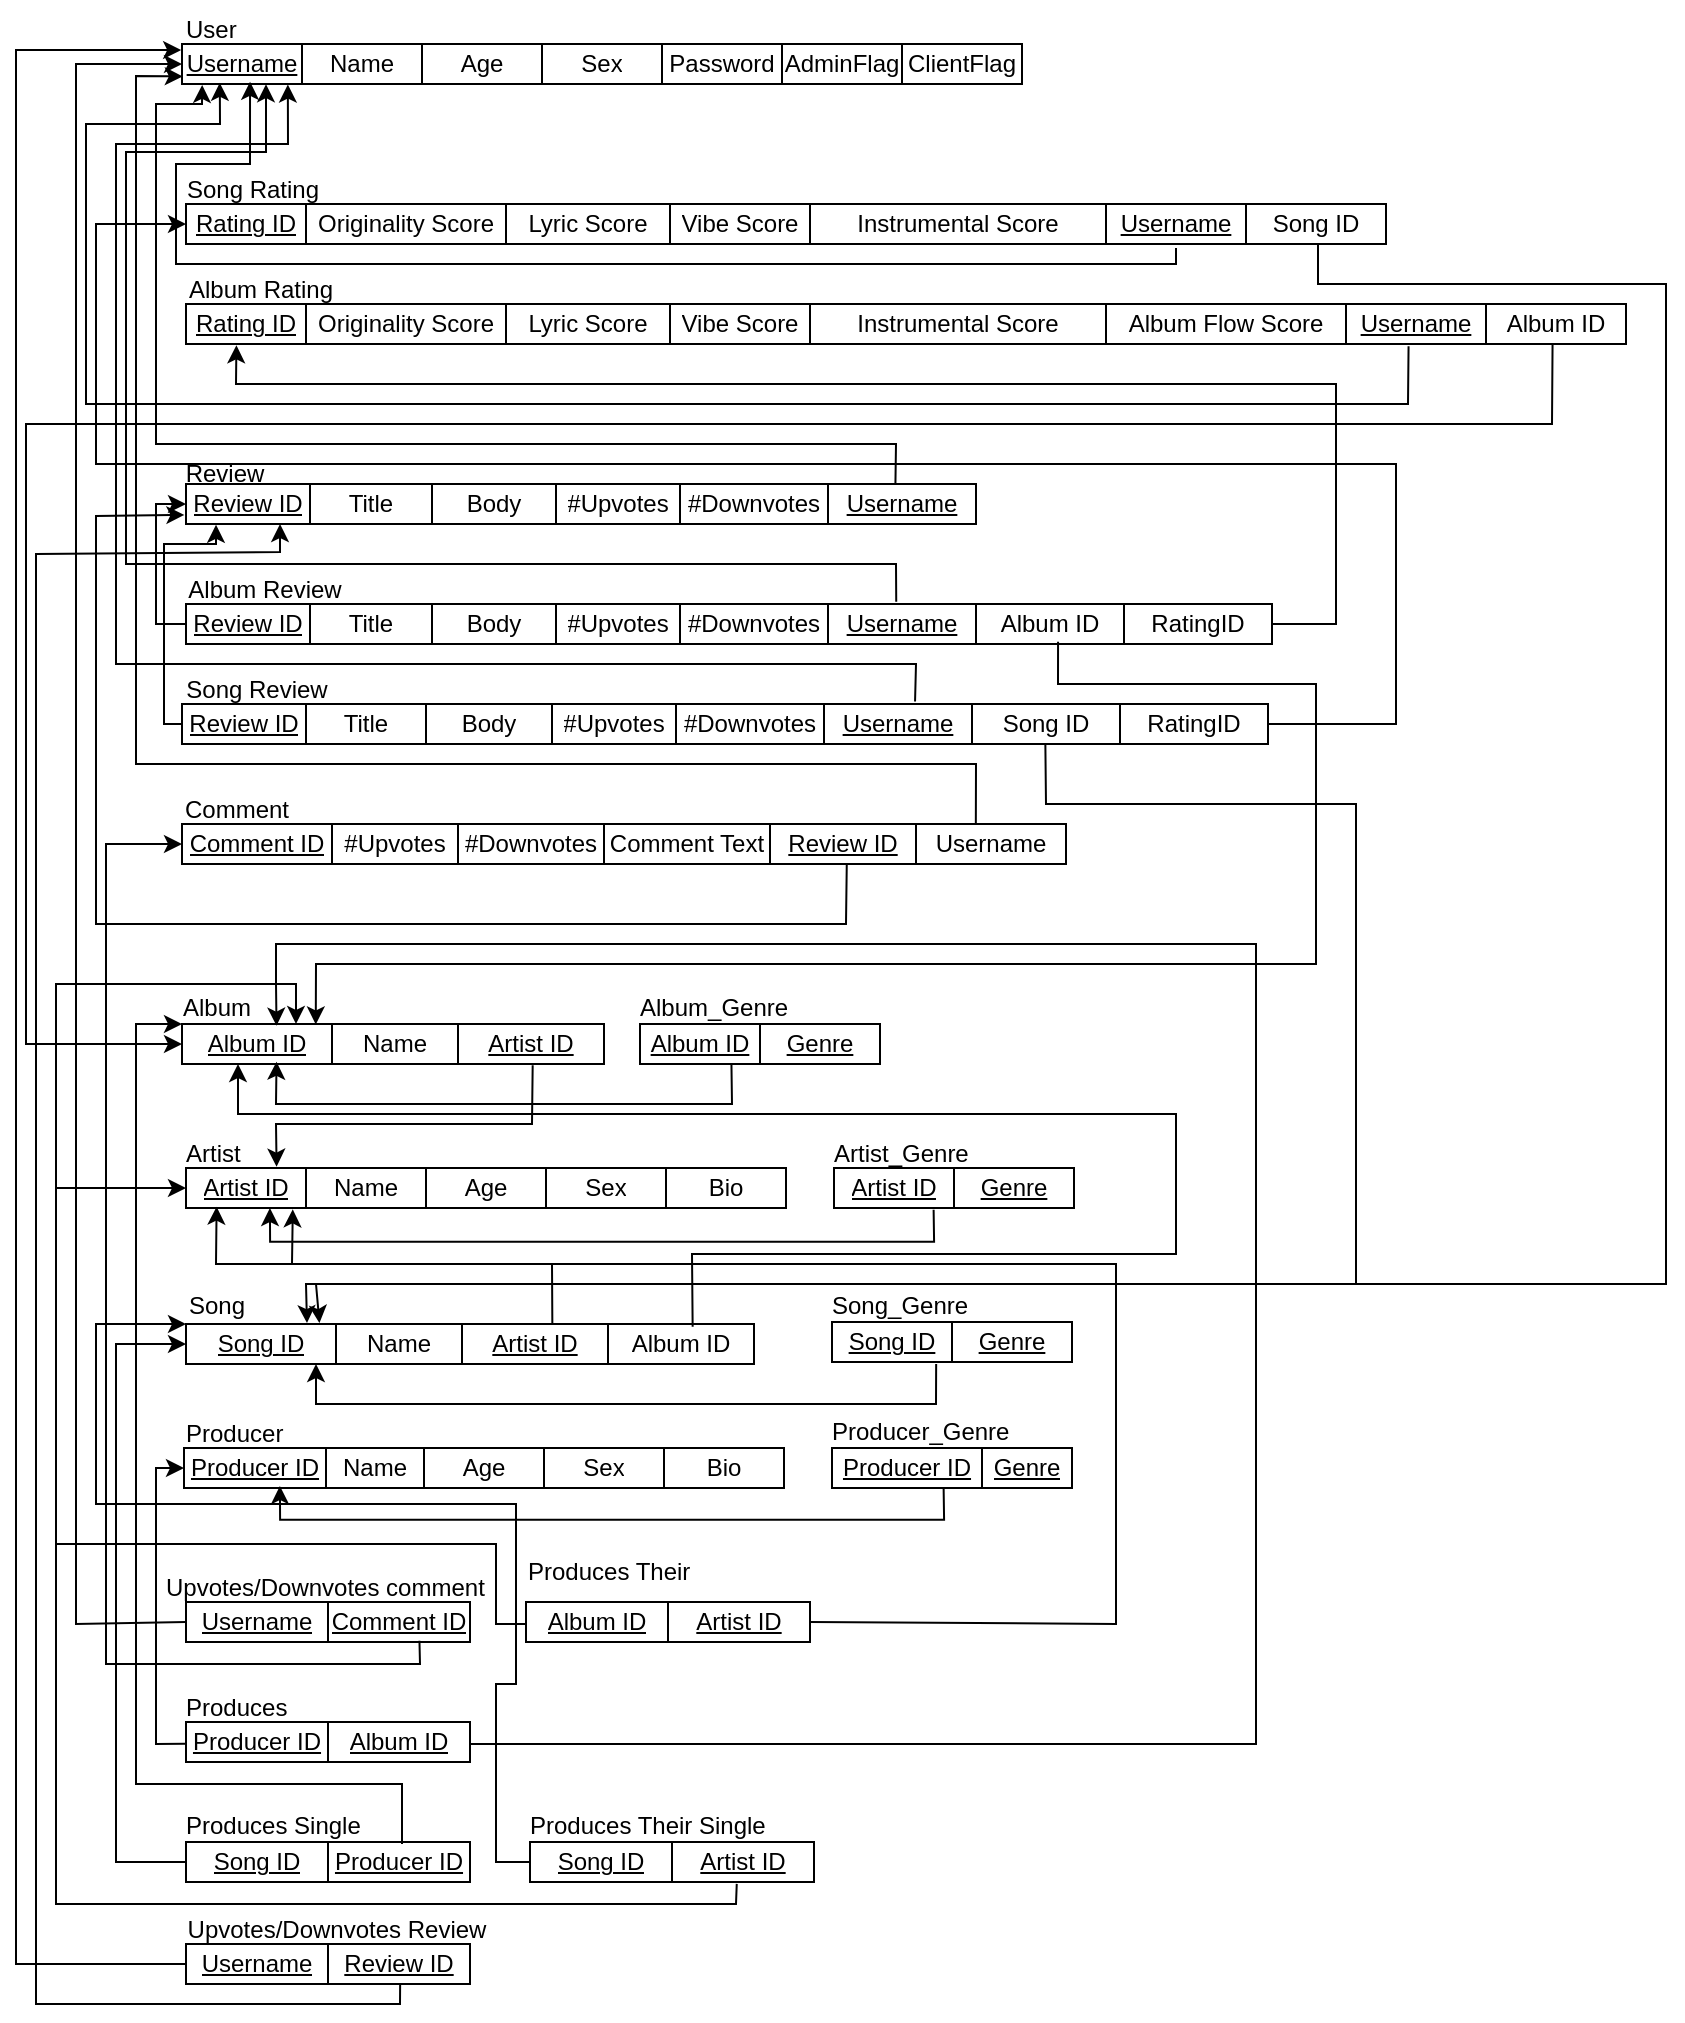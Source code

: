 <mxfile version="22.0.4" type="google">
  <diagram name="Page-1" id="DB03AGHDjhM6YVXL5qPy">
    <mxGraphModel grid="1" page="1" gridSize="10" guides="1" tooltips="1" connect="1" arrows="1" fold="1" pageScale="1" pageWidth="850" pageHeight="1100" math="0" shadow="0">
      <root>
        <mxCell id="0" />
        <mxCell id="1" parent="0" />
        <mxCell id="ljVb3_Cuu5B8RGBBvRsg-8" value="" style="group" connectable="0" vertex="1" parent="1">
          <mxGeometry x="85" y="653" width="190" height="40" as="geometry" />
        </mxCell>
        <mxCell id="ljVb3_Cuu5B8RGBBvRsg-23" value="Artist" style="text;html=1;align=left;verticalAlign=middle;resizable=0;points=[];autosize=1;strokeColor=none;fillColor=none;" vertex="1" parent="ljVb3_Cuu5B8RGBBvRsg-8">
          <mxGeometry x="8" y="-3" width="50" height="30" as="geometry" />
        </mxCell>
        <mxCell id="f8DO7Mmtz-OQgVnMJp8k-1" value="" style="group" connectable="0" vertex="1" parent="1">
          <mxGeometry x="85" y="652" width="190" height="40" as="geometry" />
        </mxCell>
        <mxCell id="f8DO7Mmtz-OQgVnMJp8k-2" value="" style="shape=table;startSize=0;container=1;collapsible=0;childLayout=tableLayout;swimlaneLine=1;" vertex="1" parent="f8DO7Mmtz-OQgVnMJp8k-1">
          <mxGeometry x="10" y="20" width="300" height="20" as="geometry" />
        </mxCell>
        <mxCell id="f8DO7Mmtz-OQgVnMJp8k-3" value="" style="shape=tableRow;horizontal=0;startSize=0;swimlaneHead=0;swimlaneBody=0;strokeColor=inherit;top=0;left=0;bottom=0;right=0;collapsible=0;dropTarget=0;fillColor=none;points=[[0,0.5],[1,0.5]];portConstraint=eastwest;" vertex="1" parent="f8DO7Mmtz-OQgVnMJp8k-2">
          <mxGeometry width="300" height="20" as="geometry" />
        </mxCell>
        <mxCell id="f8DO7Mmtz-OQgVnMJp8k-4" value="&lt;u&gt;Artist ID&lt;/u&gt;" style="shape=partialRectangle;html=1;whiteSpace=wrap;connectable=0;strokeColor=inherit;overflow=hidden;fillColor=none;top=0;left=0;bottom=0;right=0;pointerEvents=1;" vertex="1" parent="f8DO7Mmtz-OQgVnMJp8k-3">
          <mxGeometry width="60" height="20" as="geometry">
            <mxRectangle width="60" height="20" as="alternateBounds" />
          </mxGeometry>
        </mxCell>
        <mxCell id="f8DO7Mmtz-OQgVnMJp8k-5" value="Name" style="shape=partialRectangle;html=1;whiteSpace=wrap;connectable=0;strokeColor=inherit;overflow=hidden;fillColor=none;top=0;left=0;bottom=0;right=0;pointerEvents=1;" vertex="1" parent="f8DO7Mmtz-OQgVnMJp8k-3">
          <mxGeometry x="60" width="60" height="20" as="geometry">
            <mxRectangle width="60" height="20" as="alternateBounds" />
          </mxGeometry>
        </mxCell>
        <mxCell id="f8DO7Mmtz-OQgVnMJp8k-6" value="Age" style="shape=partialRectangle;html=1;whiteSpace=wrap;connectable=0;strokeColor=inherit;overflow=hidden;fillColor=none;top=0;left=0;bottom=0;right=0;pointerEvents=1;" vertex="1" parent="f8DO7Mmtz-OQgVnMJp8k-3">
          <mxGeometry x="120" width="60" height="20" as="geometry">
            <mxRectangle width="60" height="20" as="alternateBounds" />
          </mxGeometry>
        </mxCell>
        <mxCell id="f8DO7Mmtz-OQgVnMJp8k-7" value="Sex" style="shape=partialRectangle;html=1;whiteSpace=wrap;connectable=0;strokeColor=inherit;overflow=hidden;fillColor=none;top=0;left=0;bottom=0;right=0;pointerEvents=1;" vertex="1" parent="f8DO7Mmtz-OQgVnMJp8k-3">
          <mxGeometry x="180" width="60" height="20" as="geometry">
            <mxRectangle width="60" height="20" as="alternateBounds" />
          </mxGeometry>
        </mxCell>
        <mxCell id="f8DO7Mmtz-OQgVnMJp8k-8" value="Bio" style="shape=partialRectangle;html=1;whiteSpace=wrap;connectable=0;strokeColor=inherit;overflow=hidden;fillColor=none;top=0;left=0;bottom=0;right=0;pointerEvents=1;" vertex="1" parent="f8DO7Mmtz-OQgVnMJp8k-3">
          <mxGeometry x="240" width="60" height="20" as="geometry">
            <mxRectangle width="60" height="20" as="alternateBounds" />
          </mxGeometry>
        </mxCell>
        <mxCell id="f8DO7Mmtz-OQgVnMJp8k-16" value="User" style="text;html=1;align=left;verticalAlign=middle;resizable=0;points=[];autosize=1;strokeColor=none;fillColor=none;" vertex="1" parent="1">
          <mxGeometry x="93" y="88" width="50" height="30" as="geometry" />
        </mxCell>
        <mxCell id="ljVb3_Cuu5B8RGBBvRsg-9" value="" style="shape=table;startSize=0;container=1;collapsible=0;childLayout=tableLayout;swimlaneLine=1;" vertex="1" parent="1">
          <mxGeometry x="93" y="110" width="420" height="20" as="geometry" />
        </mxCell>
        <mxCell id="ljVb3_Cuu5B8RGBBvRsg-10" value="" style="shape=tableRow;horizontal=0;startSize=0;swimlaneHead=0;swimlaneBody=0;strokeColor=inherit;top=0;left=0;bottom=0;right=0;collapsible=0;dropTarget=0;fillColor=none;points=[[0,0.5],[1,0.5]];portConstraint=eastwest;" vertex="1" parent="ljVb3_Cuu5B8RGBBvRsg-9">
          <mxGeometry width="420" height="20" as="geometry" />
        </mxCell>
        <mxCell id="ljVb3_Cuu5B8RGBBvRsg-11" value="&lt;u&gt;Username&lt;/u&gt;" style="shape=partialRectangle;html=1;whiteSpace=wrap;connectable=0;strokeColor=inherit;overflow=hidden;fillColor=none;top=0;left=0;bottom=0;right=0;pointerEvents=1;" vertex="1" parent="ljVb3_Cuu5B8RGBBvRsg-10">
          <mxGeometry width="60" height="20" as="geometry">
            <mxRectangle width="60" height="20" as="alternateBounds" />
          </mxGeometry>
        </mxCell>
        <mxCell id="ljVb3_Cuu5B8RGBBvRsg-12" value="Name" style="shape=partialRectangle;html=1;whiteSpace=wrap;connectable=0;strokeColor=inherit;overflow=hidden;fillColor=none;top=0;left=0;bottom=0;right=0;pointerEvents=1;" vertex="1" parent="ljVb3_Cuu5B8RGBBvRsg-10">
          <mxGeometry x="60" width="60" height="20" as="geometry">
            <mxRectangle width="60" height="20" as="alternateBounds" />
          </mxGeometry>
        </mxCell>
        <mxCell id="ljVb3_Cuu5B8RGBBvRsg-13" value="Age" style="shape=partialRectangle;html=1;whiteSpace=wrap;connectable=0;strokeColor=inherit;overflow=hidden;fillColor=none;top=0;left=0;bottom=0;right=0;pointerEvents=1;" vertex="1" parent="ljVb3_Cuu5B8RGBBvRsg-10">
          <mxGeometry x="120" width="60" height="20" as="geometry">
            <mxRectangle width="60" height="20" as="alternateBounds" />
          </mxGeometry>
        </mxCell>
        <mxCell id="ljVb3_Cuu5B8RGBBvRsg-14" value="Sex" style="shape=partialRectangle;html=1;whiteSpace=wrap;connectable=0;strokeColor=inherit;overflow=hidden;fillColor=none;top=0;left=0;bottom=0;right=0;pointerEvents=1;" vertex="1" parent="ljVb3_Cuu5B8RGBBvRsg-10">
          <mxGeometry x="180" width="60" height="20" as="geometry">
            <mxRectangle width="60" height="20" as="alternateBounds" />
          </mxGeometry>
        </mxCell>
        <mxCell id="ljVb3_Cuu5B8RGBBvRsg-15" value="Password" style="shape=partialRectangle;html=1;whiteSpace=wrap;connectable=0;strokeColor=inherit;overflow=hidden;fillColor=none;top=0;left=0;bottom=0;right=0;pointerEvents=1;" vertex="1" parent="ljVb3_Cuu5B8RGBBvRsg-10">
          <mxGeometry x="240" width="60" height="20" as="geometry">
            <mxRectangle width="60" height="20" as="alternateBounds" />
          </mxGeometry>
        </mxCell>
        <mxCell id="ljVb3_Cuu5B8RGBBvRsg-16" value="AdminFlag" style="shape=partialRectangle;html=1;whiteSpace=wrap;connectable=0;strokeColor=inherit;overflow=hidden;fillColor=none;top=0;left=0;bottom=0;right=0;pointerEvents=1;" vertex="1" parent="ljVb3_Cuu5B8RGBBvRsg-10">
          <mxGeometry x="300" width="60" height="20" as="geometry">
            <mxRectangle width="60" height="20" as="alternateBounds" />
          </mxGeometry>
        </mxCell>
        <mxCell id="ljVb3_Cuu5B8RGBBvRsg-17" value="ClientFlag" style="shape=partialRectangle;html=1;whiteSpace=wrap;connectable=0;strokeColor=inherit;overflow=hidden;fillColor=none;top=0;left=0;bottom=0;right=0;pointerEvents=1;" vertex="1" parent="ljVb3_Cuu5B8RGBBvRsg-10">
          <mxGeometry x="360" width="60" height="20" as="geometry">
            <mxRectangle width="60" height="20" as="alternateBounds" />
          </mxGeometry>
        </mxCell>
        <mxCell id="CFxeT3Bh_3nWk0Ns5FCH-1" value="" style="shape=table;startSize=0;container=1;collapsible=0;childLayout=tableLayout;" vertex="1" parent="1">
          <mxGeometry x="95" y="240" width="720" height="20" as="geometry" />
        </mxCell>
        <mxCell id="CFxeT3Bh_3nWk0Ns5FCH-2" value="" style="shape=tableRow;horizontal=0;startSize=0;swimlaneHead=0;swimlaneBody=0;strokeColor=inherit;top=0;left=0;bottom=0;right=0;collapsible=0;dropTarget=0;fillColor=none;points=[[0,0.5],[1,0.5]];portConstraint=eastwest;" vertex="1" parent="CFxeT3Bh_3nWk0Ns5FCH-1">
          <mxGeometry width="720" height="20" as="geometry" />
        </mxCell>
        <mxCell id="CFxeT3Bh_3nWk0Ns5FCH-3" value="&lt;u&gt;Rating ID&lt;/u&gt;" style="shape=partialRectangle;html=1;whiteSpace=wrap;connectable=0;strokeColor=inherit;overflow=hidden;fillColor=none;top=0;left=0;bottom=0;right=0;pointerEvents=1;" vertex="1" parent="CFxeT3Bh_3nWk0Ns5FCH-2">
          <mxGeometry width="60" height="20" as="geometry">
            <mxRectangle width="60" height="20" as="alternateBounds" />
          </mxGeometry>
        </mxCell>
        <mxCell id="CFxeT3Bh_3nWk0Ns5FCH-4" value="Originality Score" style="shape=partialRectangle;html=1;whiteSpace=wrap;connectable=0;strokeColor=inherit;overflow=hidden;fillColor=none;top=0;left=0;bottom=0;right=0;pointerEvents=1;" vertex="1" parent="CFxeT3Bh_3nWk0Ns5FCH-2">
          <mxGeometry x="60" width="100" height="20" as="geometry">
            <mxRectangle width="100" height="20" as="alternateBounds" />
          </mxGeometry>
        </mxCell>
        <mxCell id="CFxeT3Bh_3nWk0Ns5FCH-5" value="Lyric Score" style="shape=partialRectangle;html=1;whiteSpace=wrap;connectable=0;strokeColor=inherit;overflow=hidden;fillColor=none;top=0;left=0;bottom=0;right=0;pointerEvents=1;" vertex="1" parent="CFxeT3Bh_3nWk0Ns5FCH-2">
          <mxGeometry x="160" width="82" height="20" as="geometry">
            <mxRectangle width="82" height="20" as="alternateBounds" />
          </mxGeometry>
        </mxCell>
        <mxCell id="CFxeT3Bh_3nWk0Ns5FCH-6" value="Vibe Score" style="shape=partialRectangle;html=1;whiteSpace=wrap;connectable=0;strokeColor=inherit;overflow=hidden;fillColor=none;top=0;left=0;bottom=0;right=0;pointerEvents=1;" vertex="1" parent="CFxeT3Bh_3nWk0Ns5FCH-2">
          <mxGeometry x="242" width="70" height="20" as="geometry">
            <mxRectangle width="70" height="20" as="alternateBounds" />
          </mxGeometry>
        </mxCell>
        <mxCell id="CFxeT3Bh_3nWk0Ns5FCH-7" value="Instrumental Score" style="shape=partialRectangle;html=1;whiteSpace=wrap;connectable=0;strokeColor=inherit;overflow=hidden;fillColor=none;top=0;left=0;bottom=0;right=0;pointerEvents=1;" vertex="1" parent="CFxeT3Bh_3nWk0Ns5FCH-2">
          <mxGeometry x="312" width="148" height="20" as="geometry">
            <mxRectangle width="148" height="20" as="alternateBounds" />
          </mxGeometry>
        </mxCell>
        <mxCell id="CFxeT3Bh_3nWk0Ns5FCH-8" value="Album Flow Score" style="shape=partialRectangle;html=1;whiteSpace=wrap;connectable=0;strokeColor=inherit;overflow=hidden;fillColor=none;top=0;left=0;bottom=0;right=0;pointerEvents=1;" vertex="1" parent="CFxeT3Bh_3nWk0Ns5FCH-2">
          <mxGeometry x="460" width="120" height="20" as="geometry">
            <mxRectangle width="120" height="20" as="alternateBounds" />
          </mxGeometry>
        </mxCell>
        <mxCell id="CFxeT3Bh_3nWk0Ns5FCH-10" value="&lt;u&gt;Username&lt;/u&gt;" style="shape=partialRectangle;html=1;whiteSpace=wrap;connectable=0;strokeColor=inherit;overflow=hidden;fillColor=none;top=0;left=0;bottom=0;right=0;pointerEvents=1;" vertex="1" parent="CFxeT3Bh_3nWk0Ns5FCH-2">
          <mxGeometry x="580" width="70" height="20" as="geometry">
            <mxRectangle width="70" height="20" as="alternateBounds" />
          </mxGeometry>
        </mxCell>
        <mxCell id="CFxeT3Bh_3nWk0Ns5FCH-11" value="&lt;span&gt;Album ID&lt;/span&gt;" style="shape=partialRectangle;html=1;whiteSpace=wrap;connectable=0;strokeColor=inherit;overflow=hidden;fillColor=none;top=0;left=0;bottom=0;right=0;pointerEvents=1;fontStyle=0" vertex="1" parent="CFxeT3Bh_3nWk0Ns5FCH-2">
          <mxGeometry x="650" width="70" height="20" as="geometry">
            <mxRectangle width="70" height="20" as="alternateBounds" />
          </mxGeometry>
        </mxCell>
        <mxCell id="CFxeT3Bh_3nWk0Ns5FCH-9" value="Album Rating" style="text;html=1;align=center;verticalAlign=middle;resizable=0;points=[];autosize=1;strokeColor=none;fillColor=none;" vertex="1" parent="1">
          <mxGeometry x="82" y="218" width="100" height="30" as="geometry" />
        </mxCell>
        <mxCell id="f8DO7Mmtz-OQgVnMJp8k-17" value="Album Review" style="text;html=1;align=center;verticalAlign=middle;resizable=0;points=[];autosize=1;strokeColor=none;fillColor=none;" vertex="1" parent="1">
          <mxGeometry x="84" y="368" width="100" height="30" as="geometry" />
        </mxCell>
        <mxCell id="f8DO7Mmtz-OQgVnMJp8k-25" value="" style="shape=table;startSize=0;container=1;collapsible=0;childLayout=tableLayout;swimlaneLine=1;" vertex="1" parent="1">
          <mxGeometry x="95" y="390" width="543" height="20" as="geometry" />
        </mxCell>
        <mxCell id="f8DO7Mmtz-OQgVnMJp8k-26" value="" style="shape=tableRow;horizontal=0;startSize=0;swimlaneHead=0;swimlaneBody=0;strokeColor=inherit;top=0;left=0;bottom=0;right=0;collapsible=0;dropTarget=0;fillColor=none;points=[[0,0.5],[1,0.5]];portConstraint=eastwest;" vertex="1" parent="f8DO7Mmtz-OQgVnMJp8k-25">
          <mxGeometry width="543" height="20" as="geometry" />
        </mxCell>
        <mxCell id="f8DO7Mmtz-OQgVnMJp8k-27" value="&lt;u&gt;Review ID&lt;/u&gt;" style="shape=partialRectangle;html=1;whiteSpace=wrap;connectable=0;strokeColor=inherit;overflow=hidden;fillColor=none;top=0;left=0;bottom=0;right=0;pointerEvents=1;" vertex="1" parent="f8DO7Mmtz-OQgVnMJp8k-26">
          <mxGeometry width="62" height="20" as="geometry">
            <mxRectangle width="62" height="20" as="alternateBounds" />
          </mxGeometry>
        </mxCell>
        <mxCell id="f8DO7Mmtz-OQgVnMJp8k-28" value="Title" style="shape=partialRectangle;html=1;whiteSpace=wrap;connectable=0;strokeColor=inherit;overflow=hidden;fillColor=none;top=0;left=0;bottom=0;right=0;pointerEvents=1;" vertex="1" parent="f8DO7Mmtz-OQgVnMJp8k-26">
          <mxGeometry x="62" width="61" height="20" as="geometry">
            <mxRectangle width="61" height="20" as="alternateBounds" />
          </mxGeometry>
        </mxCell>
        <mxCell id="f8DO7Mmtz-OQgVnMJp8k-29" value="Body" style="shape=partialRectangle;html=1;whiteSpace=wrap;connectable=0;strokeColor=inherit;overflow=hidden;fillColor=none;top=0;left=0;bottom=0;right=0;pointerEvents=1;" vertex="1" parent="f8DO7Mmtz-OQgVnMJp8k-26">
          <mxGeometry x="123" width="62" height="20" as="geometry">
            <mxRectangle width="62" height="20" as="alternateBounds" />
          </mxGeometry>
        </mxCell>
        <mxCell id="f8DO7Mmtz-OQgVnMJp8k-30" value="#Upvotes" style="shape=partialRectangle;html=1;whiteSpace=wrap;connectable=0;strokeColor=inherit;overflow=hidden;fillColor=none;top=0;left=0;bottom=0;right=0;pointerEvents=1;" vertex="1" parent="f8DO7Mmtz-OQgVnMJp8k-26">
          <mxGeometry x="185" width="62" height="20" as="geometry">
            <mxRectangle width="62" height="20" as="alternateBounds" />
          </mxGeometry>
        </mxCell>
        <mxCell id="f8DO7Mmtz-OQgVnMJp8k-31" value="#Downvotes" style="shape=partialRectangle;html=1;whiteSpace=wrap;connectable=0;strokeColor=inherit;overflow=hidden;fillColor=none;top=0;left=0;bottom=0;right=0;pointerEvents=1;" vertex="1" parent="f8DO7Mmtz-OQgVnMJp8k-26">
          <mxGeometry x="247" width="74" height="20" as="geometry">
            <mxRectangle width="74" height="20" as="alternateBounds" />
          </mxGeometry>
        </mxCell>
        <mxCell id="f8DO7Mmtz-OQgVnMJp8k-48" value="Username" style="shape=partialRectangle;html=1;whiteSpace=wrap;connectable=0;strokeColor=inherit;overflow=hidden;fillColor=none;top=0;left=0;bottom=0;right=0;pointerEvents=1;fontStyle=4" vertex="1" parent="f8DO7Mmtz-OQgVnMJp8k-26">
          <mxGeometry x="321" width="74" height="20" as="geometry">
            <mxRectangle width="74" height="20" as="alternateBounds" />
          </mxGeometry>
        </mxCell>
        <mxCell id="ljVb3_Cuu5B8RGBBvRsg-159" value="Album ID" style="shape=partialRectangle;html=1;whiteSpace=wrap;connectable=0;strokeColor=inherit;overflow=hidden;fillColor=none;top=0;left=0;bottom=0;right=0;pointerEvents=1;fontStyle=0" vertex="1" parent="f8DO7Mmtz-OQgVnMJp8k-26">
          <mxGeometry x="395" width="74" height="20" as="geometry">
            <mxRectangle width="74" height="20" as="alternateBounds" />
          </mxGeometry>
        </mxCell>
        <mxCell id="CFxeT3Bh_3nWk0Ns5FCH-47" value="RatingID" style="shape=partialRectangle;html=1;whiteSpace=wrap;connectable=0;strokeColor=inherit;overflow=hidden;fillColor=none;top=0;left=0;bottom=0;right=0;pointerEvents=1;fontStyle=0" vertex="1" parent="f8DO7Mmtz-OQgVnMJp8k-26">
          <mxGeometry x="469" width="74" height="20" as="geometry">
            <mxRectangle width="74" height="20" as="alternateBounds" />
          </mxGeometry>
        </mxCell>
        <mxCell id="ljVb3_Cuu5B8RGBBvRsg-73" value="" style="shape=table;startSize=0;container=1;collapsible=0;childLayout=tableLayout;swimlaneLine=1;" vertex="1" parent="1">
          <mxGeometry x="419" y="672" width="120" height="20" as="geometry" />
        </mxCell>
        <mxCell id="ljVb3_Cuu5B8RGBBvRsg-74" value="" style="shape=tableRow;horizontal=0;startSize=0;swimlaneHead=0;swimlaneBody=0;strokeColor=inherit;top=0;left=0;bottom=0;right=0;collapsible=0;dropTarget=0;fillColor=none;points=[[0,0.5],[1,0.5]];portConstraint=eastwest;" vertex="1" parent="ljVb3_Cuu5B8RGBBvRsg-73">
          <mxGeometry width="120" height="20" as="geometry" />
        </mxCell>
        <mxCell id="ljVb3_Cuu5B8RGBBvRsg-75" value="&lt;u&gt;Artist ID&lt;/u&gt;" style="shape=partialRectangle;html=1;whiteSpace=wrap;connectable=0;strokeColor=inherit;overflow=hidden;fillColor=none;top=0;left=0;bottom=0;right=0;pointerEvents=1;" vertex="1" parent="ljVb3_Cuu5B8RGBBvRsg-74">
          <mxGeometry width="60" height="20" as="geometry">
            <mxRectangle width="60" height="20" as="alternateBounds" />
          </mxGeometry>
        </mxCell>
        <mxCell id="ljVb3_Cuu5B8RGBBvRsg-76" value="Genre" style="shape=partialRectangle;html=1;whiteSpace=wrap;connectable=0;strokeColor=inherit;overflow=hidden;fillColor=none;top=0;left=0;bottom=0;right=0;pointerEvents=1;fontStyle=4" vertex="1" parent="ljVb3_Cuu5B8RGBBvRsg-74">
          <mxGeometry x="60" width="60" height="20" as="geometry">
            <mxRectangle width="60" height="20" as="alternateBounds" />
          </mxGeometry>
        </mxCell>
        <mxCell id="ljVb3_Cuu5B8RGBBvRsg-71" value="Artist_Genre" style="text;html=1;align=left;verticalAlign=middle;resizable=0;points=[];autosize=1;strokeColor=none;fillColor=none;" vertex="1" parent="1">
          <mxGeometry x="417" y="650" width="90" height="30" as="geometry" />
        </mxCell>
        <mxCell id="CFxeT3Bh_3nWk0Ns5FCH-12" value="" style="endArrow=classic;html=1;rounded=0;exitX=0.849;exitY=1.059;exitDx=0;exitDy=0;exitPerimeter=0;entryX=0.045;entryY=0.971;entryDx=0;entryDy=0;entryPerimeter=0;" edge="1" parent="1" source="CFxeT3Bh_3nWk0Ns5FCH-2" target="ljVb3_Cuu5B8RGBBvRsg-10">
          <mxGeometry width="50" height="50" relative="1" as="geometry">
            <mxPoint x="445" y="320" as="sourcePoint" />
            <mxPoint x="495" y="270" as="targetPoint" />
            <Array as="points">
              <mxPoint x="706" y="290" />
              <mxPoint x="45" y="290" />
              <mxPoint x="45" y="150" />
              <mxPoint x="112" y="150" />
            </Array>
          </mxGeometry>
        </mxCell>
        <mxCell id="f8DO7Mmtz-OQgVnMJp8k-35" value="" style="shape=table;startSize=0;container=1;collapsible=0;childLayout=tableLayout;swimlaneLine=1;" vertex="1" parent="1">
          <mxGeometry x="93" y="440" width="543" height="20" as="geometry" />
        </mxCell>
        <mxCell id="f8DO7Mmtz-OQgVnMJp8k-36" value="" style="shape=tableRow;horizontal=0;startSize=0;swimlaneHead=0;swimlaneBody=0;strokeColor=inherit;top=0;left=0;bottom=0;right=0;collapsible=0;dropTarget=0;fillColor=none;points=[[0,0.5],[1,0.5]];portConstraint=eastwest;" vertex="1" parent="f8DO7Mmtz-OQgVnMJp8k-35">
          <mxGeometry width="543" height="20" as="geometry" />
        </mxCell>
        <mxCell id="f8DO7Mmtz-OQgVnMJp8k-37" value="&lt;u&gt;Review ID&lt;/u&gt;" style="shape=partialRectangle;html=1;whiteSpace=wrap;connectable=0;strokeColor=inherit;overflow=hidden;fillColor=none;top=0;left=0;bottom=0;right=0;pointerEvents=1;" vertex="1" parent="f8DO7Mmtz-OQgVnMJp8k-36">
          <mxGeometry width="62" height="20" as="geometry">
            <mxRectangle width="62" height="20" as="alternateBounds" />
          </mxGeometry>
        </mxCell>
        <mxCell id="f8DO7Mmtz-OQgVnMJp8k-38" value="Title" style="shape=partialRectangle;html=1;whiteSpace=wrap;connectable=0;strokeColor=inherit;overflow=hidden;fillColor=none;top=0;left=0;bottom=0;right=0;pointerEvents=1;" vertex="1" parent="f8DO7Mmtz-OQgVnMJp8k-36">
          <mxGeometry x="62" width="60" height="20" as="geometry">
            <mxRectangle width="60" height="20" as="alternateBounds" />
          </mxGeometry>
        </mxCell>
        <mxCell id="f8DO7Mmtz-OQgVnMJp8k-39" value="Body" style="shape=partialRectangle;html=1;whiteSpace=wrap;connectable=0;strokeColor=inherit;overflow=hidden;fillColor=none;top=0;left=0;bottom=0;right=0;pointerEvents=1;" vertex="1" parent="f8DO7Mmtz-OQgVnMJp8k-36">
          <mxGeometry x="122" width="63" height="20" as="geometry">
            <mxRectangle width="63" height="20" as="alternateBounds" />
          </mxGeometry>
        </mxCell>
        <mxCell id="f8DO7Mmtz-OQgVnMJp8k-40" value="#Upvotes" style="shape=partialRectangle;html=1;whiteSpace=wrap;connectable=0;strokeColor=inherit;overflow=hidden;fillColor=none;top=0;left=0;bottom=0;right=0;pointerEvents=1;" vertex="1" parent="f8DO7Mmtz-OQgVnMJp8k-36">
          <mxGeometry x="185" width="62" height="20" as="geometry">
            <mxRectangle width="62" height="20" as="alternateBounds" />
          </mxGeometry>
        </mxCell>
        <mxCell id="f8DO7Mmtz-OQgVnMJp8k-41" value="#Downvotes" style="shape=partialRectangle;html=1;whiteSpace=wrap;connectable=0;strokeColor=inherit;overflow=hidden;fillColor=none;top=0;left=0;bottom=0;right=0;pointerEvents=1;" vertex="1" parent="f8DO7Mmtz-OQgVnMJp8k-36">
          <mxGeometry x="247" width="74" height="20" as="geometry">
            <mxRectangle width="74" height="20" as="alternateBounds" />
          </mxGeometry>
        </mxCell>
        <mxCell id="f8DO7Mmtz-OQgVnMJp8k-49" value="Username" style="shape=partialRectangle;html=1;whiteSpace=wrap;connectable=0;strokeColor=inherit;overflow=hidden;fillColor=none;top=0;left=0;bottom=0;right=0;pointerEvents=1;fontStyle=4" vertex="1" parent="f8DO7Mmtz-OQgVnMJp8k-36">
          <mxGeometry x="321" width="74" height="20" as="geometry">
            <mxRectangle width="74" height="20" as="alternateBounds" />
          </mxGeometry>
        </mxCell>
        <mxCell id="ljVb3_Cuu5B8RGBBvRsg-160" value="Song ID" style="shape=partialRectangle;html=1;whiteSpace=wrap;connectable=0;strokeColor=inherit;overflow=hidden;fillColor=none;top=0;left=0;bottom=0;right=0;pointerEvents=1;fontStyle=0" vertex="1" parent="f8DO7Mmtz-OQgVnMJp8k-36">
          <mxGeometry x="395" width="74" height="20" as="geometry">
            <mxRectangle width="74" height="20" as="alternateBounds" />
          </mxGeometry>
        </mxCell>
        <mxCell id="CFxeT3Bh_3nWk0Ns5FCH-49" value="RatingID" style="shape=partialRectangle;html=1;whiteSpace=wrap;connectable=0;strokeColor=inherit;overflow=hidden;fillColor=none;top=0;left=0;bottom=0;right=0;pointerEvents=1;fontStyle=0" vertex="1" parent="f8DO7Mmtz-OQgVnMJp8k-36">
          <mxGeometry x="469" width="74" height="20" as="geometry">
            <mxRectangle width="74" height="20" as="alternateBounds" />
          </mxGeometry>
        </mxCell>
        <mxCell id="f8DO7Mmtz-OQgVnMJp8k-34" value="Song Review" style="text;html=1;align=center;verticalAlign=middle;resizable=0;points=[];autosize=1;strokeColor=none;fillColor=none;" vertex="1" parent="1">
          <mxGeometry x="85" y="418" width="90" height="30" as="geometry" />
        </mxCell>
        <mxCell id="f8DO7Mmtz-OQgVnMJp8k-50" value="Song Rating" style="text;html=1;align=center;verticalAlign=middle;resizable=0;points=[];autosize=1;strokeColor=none;fillColor=none;" vertex="1" parent="1">
          <mxGeometry x="83" y="168" width="90" height="30" as="geometry" />
        </mxCell>
        <mxCell id="f8DO7Mmtz-OQgVnMJp8k-51" value="" style="shape=table;startSize=0;container=1;collapsible=0;childLayout=tableLayout;" vertex="1" parent="1">
          <mxGeometry x="95" y="190" width="600" height="20" as="geometry" />
        </mxCell>
        <mxCell id="f8DO7Mmtz-OQgVnMJp8k-52" value="" style="shape=tableRow;horizontal=0;startSize=0;swimlaneHead=0;swimlaneBody=0;strokeColor=inherit;top=0;left=0;bottom=0;right=0;collapsible=0;dropTarget=0;fillColor=none;points=[[0,0.5],[1,0.5]];portConstraint=eastwest;" vertex="1" parent="f8DO7Mmtz-OQgVnMJp8k-51">
          <mxGeometry width="600" height="20" as="geometry" />
        </mxCell>
        <mxCell id="f8DO7Mmtz-OQgVnMJp8k-53" value="&lt;u&gt;Rating ID&lt;/u&gt;" style="shape=partialRectangle;html=1;whiteSpace=wrap;connectable=0;strokeColor=inherit;overflow=hidden;fillColor=none;top=0;left=0;bottom=0;right=0;pointerEvents=1;" vertex="1" parent="f8DO7Mmtz-OQgVnMJp8k-52">
          <mxGeometry width="60" height="20" as="geometry">
            <mxRectangle width="60" height="20" as="alternateBounds" />
          </mxGeometry>
        </mxCell>
        <mxCell id="f8DO7Mmtz-OQgVnMJp8k-54" value="Originality Score" style="shape=partialRectangle;html=1;whiteSpace=wrap;connectable=0;strokeColor=inherit;overflow=hidden;fillColor=none;top=0;left=0;bottom=0;right=0;pointerEvents=1;" vertex="1" parent="f8DO7Mmtz-OQgVnMJp8k-52">
          <mxGeometry x="60" width="100" height="20" as="geometry">
            <mxRectangle width="100" height="20" as="alternateBounds" />
          </mxGeometry>
        </mxCell>
        <mxCell id="f8DO7Mmtz-OQgVnMJp8k-55" value="Lyric Score" style="shape=partialRectangle;html=1;whiteSpace=wrap;connectable=0;strokeColor=inherit;overflow=hidden;fillColor=none;top=0;left=0;bottom=0;right=0;pointerEvents=1;" vertex="1" parent="f8DO7Mmtz-OQgVnMJp8k-52">
          <mxGeometry x="160" width="82" height="20" as="geometry">
            <mxRectangle width="82" height="20" as="alternateBounds" />
          </mxGeometry>
        </mxCell>
        <mxCell id="f8DO7Mmtz-OQgVnMJp8k-56" value="Vibe Score" style="shape=partialRectangle;html=1;whiteSpace=wrap;connectable=0;strokeColor=inherit;overflow=hidden;fillColor=none;top=0;left=0;bottom=0;right=0;pointerEvents=1;" vertex="1" parent="f8DO7Mmtz-OQgVnMJp8k-52">
          <mxGeometry x="242" width="70" height="20" as="geometry">
            <mxRectangle width="70" height="20" as="alternateBounds" />
          </mxGeometry>
        </mxCell>
        <mxCell id="f8DO7Mmtz-OQgVnMJp8k-57" value="Instrumental Score" style="shape=partialRectangle;html=1;whiteSpace=wrap;connectable=0;strokeColor=inherit;overflow=hidden;fillColor=none;top=0;left=0;bottom=0;right=0;pointerEvents=1;" vertex="1" parent="f8DO7Mmtz-OQgVnMJp8k-52">
          <mxGeometry x="312" width="148" height="20" as="geometry">
            <mxRectangle width="148" height="20" as="alternateBounds" />
          </mxGeometry>
        </mxCell>
        <mxCell id="f8DO7Mmtz-OQgVnMJp8k-59" value="&lt;u&gt;Username&lt;/u&gt;" style="shape=partialRectangle;html=1;whiteSpace=wrap;connectable=0;strokeColor=inherit;overflow=hidden;fillColor=none;top=0;left=0;bottom=0;right=0;pointerEvents=1;" vertex="1" parent="f8DO7Mmtz-OQgVnMJp8k-52">
          <mxGeometry x="460" width="70" height="20" as="geometry">
            <mxRectangle width="70" height="20" as="alternateBounds" />
          </mxGeometry>
        </mxCell>
        <mxCell id="f8DO7Mmtz-OQgVnMJp8k-60" value="&lt;span&gt;Song ID&lt;/span&gt;" style="shape=partialRectangle;html=1;whiteSpace=wrap;connectable=0;strokeColor=inherit;overflow=hidden;fillColor=none;top=0;left=0;bottom=0;right=0;pointerEvents=1;fontStyle=0" vertex="1" parent="f8DO7Mmtz-OQgVnMJp8k-52">
          <mxGeometry x="530" width="70" height="20" as="geometry">
            <mxRectangle width="70" height="20" as="alternateBounds" />
          </mxGeometry>
        </mxCell>
        <mxCell id="f8DO7Mmtz-OQgVnMJp8k-61" value="Comment" style="text;html=1;align=center;verticalAlign=middle;resizable=0;points=[];autosize=1;strokeColor=none;fillColor=none;" vertex="1" parent="1">
          <mxGeometry x="80" y="478" width="80" height="30" as="geometry" />
        </mxCell>
        <mxCell id="f8DO7Mmtz-OQgVnMJp8k-62" value="" style="shape=table;startSize=0;container=1;collapsible=0;childLayout=tableLayout;swimlaneLine=1;" vertex="1" parent="1">
          <mxGeometry x="93" y="500" width="442" height="20" as="geometry" />
        </mxCell>
        <mxCell id="f8DO7Mmtz-OQgVnMJp8k-63" value="" style="shape=tableRow;horizontal=0;startSize=0;swimlaneHead=0;swimlaneBody=0;strokeColor=inherit;top=0;left=0;bottom=0;right=0;collapsible=0;dropTarget=0;fillColor=none;points=[[0,0.5],[1,0.5]];portConstraint=eastwest;" vertex="1" parent="f8DO7Mmtz-OQgVnMJp8k-62">
          <mxGeometry width="442" height="20" as="geometry" />
        </mxCell>
        <mxCell id="f8DO7Mmtz-OQgVnMJp8k-64" value="&lt;u&gt;Comment ID&lt;/u&gt;" style="shape=partialRectangle;html=1;whiteSpace=wrap;connectable=0;strokeColor=inherit;overflow=hidden;fillColor=none;top=0;left=0;bottom=0;right=0;pointerEvents=1;" vertex="1" parent="f8DO7Mmtz-OQgVnMJp8k-63">
          <mxGeometry width="75" height="20" as="geometry">
            <mxRectangle width="75" height="20" as="alternateBounds" />
          </mxGeometry>
        </mxCell>
        <mxCell id="f8DO7Mmtz-OQgVnMJp8k-65" value="#Upvotes" style="shape=partialRectangle;html=1;whiteSpace=wrap;connectable=0;strokeColor=inherit;overflow=hidden;fillColor=none;top=0;left=0;bottom=0;right=0;pointerEvents=1;" vertex="1" parent="f8DO7Mmtz-OQgVnMJp8k-63">
          <mxGeometry x="75" width="63" height="20" as="geometry">
            <mxRectangle width="63" height="20" as="alternateBounds" />
          </mxGeometry>
        </mxCell>
        <mxCell id="f8DO7Mmtz-OQgVnMJp8k-66" value="#Downvotes" style="shape=partialRectangle;html=1;whiteSpace=wrap;connectable=0;strokeColor=inherit;overflow=hidden;fillColor=none;top=0;left=0;bottom=0;right=0;pointerEvents=1;" vertex="1" parent="f8DO7Mmtz-OQgVnMJp8k-63">
          <mxGeometry x="138" width="73" height="20" as="geometry">
            <mxRectangle width="73" height="20" as="alternateBounds" />
          </mxGeometry>
        </mxCell>
        <mxCell id="f8DO7Mmtz-OQgVnMJp8k-67" value="Comment Text" style="shape=partialRectangle;html=1;whiteSpace=wrap;connectable=0;strokeColor=inherit;overflow=hidden;fillColor=none;top=0;left=0;bottom=0;right=0;pointerEvents=1;" vertex="1" parent="f8DO7Mmtz-OQgVnMJp8k-63">
          <mxGeometry x="211" width="83" height="20" as="geometry">
            <mxRectangle width="83" height="20" as="alternateBounds" />
          </mxGeometry>
        </mxCell>
        <mxCell id="f8DO7Mmtz-OQgVnMJp8k-68" value="Review ID" style="shape=partialRectangle;html=1;whiteSpace=wrap;connectable=0;strokeColor=inherit;overflow=hidden;fillColor=none;top=0;left=0;bottom=0;right=0;pointerEvents=1;fontStyle=4" vertex="1" parent="f8DO7Mmtz-OQgVnMJp8k-63">
          <mxGeometry x="294" width="73" height="20" as="geometry">
            <mxRectangle width="73" height="20" as="alternateBounds" />
          </mxGeometry>
        </mxCell>
        <mxCell id="f8DO7Mmtz-OQgVnMJp8k-69" value="Username" style="shape=partialRectangle;html=1;whiteSpace=wrap;connectable=0;strokeColor=inherit;overflow=hidden;fillColor=none;top=0;left=0;bottom=0;right=0;pointerEvents=1;fontStyle=0" vertex="1" parent="f8DO7Mmtz-OQgVnMJp8k-63">
          <mxGeometry x="367" width="75" height="20" as="geometry">
            <mxRectangle width="75" height="20" as="alternateBounds" />
          </mxGeometry>
        </mxCell>
        <mxCell id="f8DO7Mmtz-OQgVnMJp8k-71" value="Album" style="text;html=1;align=center;verticalAlign=middle;resizable=0;points=[];autosize=1;strokeColor=none;fillColor=none;" vertex="1" parent="1">
          <mxGeometry x="80" y="577" width="60" height="30" as="geometry" />
        </mxCell>
        <mxCell id="f8DO7Mmtz-OQgVnMJp8k-72" value="" style="shape=table;startSize=0;container=1;collapsible=0;childLayout=tableLayout;swimlaneLine=1;" vertex="1" parent="1">
          <mxGeometry x="93" y="600" width="211" height="20" as="geometry" />
        </mxCell>
        <mxCell id="f8DO7Mmtz-OQgVnMJp8k-73" value="" style="shape=tableRow;horizontal=0;startSize=0;swimlaneHead=0;swimlaneBody=0;strokeColor=inherit;top=0;left=0;bottom=0;right=0;collapsible=0;dropTarget=0;fillColor=none;points=[[0,0.5],[1,0.5]];portConstraint=eastwest;" vertex="1" parent="f8DO7Mmtz-OQgVnMJp8k-72">
          <mxGeometry width="211" height="20" as="geometry" />
        </mxCell>
        <mxCell id="f8DO7Mmtz-OQgVnMJp8k-74" value="&lt;u&gt;Album ID&lt;/u&gt;" style="shape=partialRectangle;html=1;whiteSpace=wrap;connectable=0;strokeColor=inherit;overflow=hidden;fillColor=none;top=0;left=0;bottom=0;right=0;pointerEvents=1;" vertex="1" parent="f8DO7Mmtz-OQgVnMJp8k-73">
          <mxGeometry width="75" height="20" as="geometry">
            <mxRectangle width="75" height="20" as="alternateBounds" />
          </mxGeometry>
        </mxCell>
        <mxCell id="f8DO7Mmtz-OQgVnMJp8k-75" value="Name" style="shape=partialRectangle;html=1;whiteSpace=wrap;connectable=0;strokeColor=inherit;overflow=hidden;fillColor=none;top=0;left=0;bottom=0;right=0;pointerEvents=1;" vertex="1" parent="f8DO7Mmtz-OQgVnMJp8k-73">
          <mxGeometry x="75" width="63" height="20" as="geometry">
            <mxRectangle width="63" height="20" as="alternateBounds" />
          </mxGeometry>
        </mxCell>
        <mxCell id="f8DO7Mmtz-OQgVnMJp8k-76" value="Artist ID" style="shape=partialRectangle;html=1;whiteSpace=wrap;connectable=0;strokeColor=inherit;overflow=hidden;fillColor=none;top=0;left=0;bottom=0;right=0;pointerEvents=1;fontStyle=4" vertex="1" parent="f8DO7Mmtz-OQgVnMJp8k-73">
          <mxGeometry x="138" width="73" height="20" as="geometry">
            <mxRectangle width="73" height="20" as="alternateBounds" />
          </mxGeometry>
        </mxCell>
        <mxCell id="f8DO7Mmtz-OQgVnMJp8k-80" value="Album_Genre" style="text;html=1;align=left;verticalAlign=middle;resizable=0;points=[];autosize=1;strokeColor=none;fillColor=none;" vertex="1" parent="1">
          <mxGeometry x="320" y="577" width="100" height="30" as="geometry" />
        </mxCell>
        <mxCell id="CFxeT3Bh_3nWk0Ns5FCH-13" value="" style="endArrow=classic;html=1;rounded=0;exitX=0.949;exitY=1;exitDx=0;exitDy=0;exitPerimeter=0;entryX=0;entryY=0.5;entryDx=0;entryDy=0;" edge="1" parent="1" source="CFxeT3Bh_3nWk0Ns5FCH-2" target="f8DO7Mmtz-OQgVnMJp8k-73">
          <mxGeometry width="50" height="50" relative="1" as="geometry">
            <mxPoint x="465" y="540" as="sourcePoint" />
            <mxPoint x="515" y="490" as="targetPoint" />
            <Array as="points">
              <mxPoint x="778" y="300" />
              <mxPoint x="15" y="300" />
              <mxPoint x="15" y="610" />
            </Array>
          </mxGeometry>
        </mxCell>
        <mxCell id="f8DO7Mmtz-OQgVnMJp8k-81" value="" style="shape=table;startSize=0;container=1;collapsible=0;childLayout=tableLayout;swimlaneLine=1;" vertex="1" parent="1">
          <mxGeometry x="322" y="600" width="120" height="20" as="geometry" />
        </mxCell>
        <mxCell id="f8DO7Mmtz-OQgVnMJp8k-82" value="" style="shape=tableRow;horizontal=0;startSize=0;swimlaneHead=0;swimlaneBody=0;strokeColor=inherit;top=0;left=0;bottom=0;right=0;collapsible=0;dropTarget=0;fillColor=none;points=[[0,0.5],[1,0.5]];portConstraint=eastwest;" vertex="1" parent="f8DO7Mmtz-OQgVnMJp8k-81">
          <mxGeometry width="120" height="20" as="geometry" />
        </mxCell>
        <mxCell id="f8DO7Mmtz-OQgVnMJp8k-83" value="&lt;u&gt;Album ID&lt;/u&gt;" style="shape=partialRectangle;html=1;whiteSpace=wrap;connectable=0;strokeColor=inherit;overflow=hidden;fillColor=none;top=0;left=0;bottom=0;right=0;pointerEvents=1;" vertex="1" parent="f8DO7Mmtz-OQgVnMJp8k-82">
          <mxGeometry width="60" height="20" as="geometry">
            <mxRectangle width="60" height="20" as="alternateBounds" />
          </mxGeometry>
        </mxCell>
        <mxCell id="f8DO7Mmtz-OQgVnMJp8k-84" value="Genre" style="shape=partialRectangle;html=1;whiteSpace=wrap;connectable=0;strokeColor=inherit;overflow=hidden;fillColor=none;top=0;left=0;bottom=0;right=0;pointerEvents=1;fontStyle=4" vertex="1" parent="f8DO7Mmtz-OQgVnMJp8k-82">
          <mxGeometry x="60" width="60" height="20" as="geometry">
            <mxRectangle width="60" height="20" as="alternateBounds" />
          </mxGeometry>
        </mxCell>
        <mxCell id="ljVb3_Cuu5B8RGBBvRsg-126" value="" style="shape=table;startSize=0;container=1;collapsible=0;childLayout=tableLayout;swimlaneLine=1;" vertex="1" parent="1">
          <mxGeometry x="418" y="812" width="120" height="20" as="geometry" />
        </mxCell>
        <mxCell id="ljVb3_Cuu5B8RGBBvRsg-127" value="" style="shape=tableRow;horizontal=0;startSize=0;swimlaneHead=0;swimlaneBody=0;strokeColor=inherit;top=0;left=0;bottom=0;right=0;collapsible=0;dropTarget=0;fillColor=none;points=[[0,0.5],[1,0.5]];portConstraint=eastwest;" vertex="1" parent="ljVb3_Cuu5B8RGBBvRsg-126">
          <mxGeometry width="120" height="20" as="geometry" />
        </mxCell>
        <mxCell id="ljVb3_Cuu5B8RGBBvRsg-128" value="&lt;u&gt;Producer ID&lt;/u&gt;" style="shape=partialRectangle;html=1;whiteSpace=wrap;connectable=0;strokeColor=inherit;overflow=hidden;fillColor=none;top=0;left=0;bottom=0;right=0;pointerEvents=1;" vertex="1" parent="ljVb3_Cuu5B8RGBBvRsg-127">
          <mxGeometry width="75" height="20" as="geometry">
            <mxRectangle width="75" height="20" as="alternateBounds" />
          </mxGeometry>
        </mxCell>
        <mxCell id="ljVb3_Cuu5B8RGBBvRsg-129" value="Genre" style="shape=partialRectangle;html=1;whiteSpace=wrap;connectable=0;strokeColor=inherit;overflow=hidden;fillColor=none;top=0;left=0;bottom=0;right=0;pointerEvents=1;fontStyle=4" vertex="1" parent="ljVb3_Cuu5B8RGBBvRsg-127">
          <mxGeometry x="75" width="45" height="20" as="geometry">
            <mxRectangle width="45" height="20" as="alternateBounds" />
          </mxGeometry>
        </mxCell>
        <mxCell id="ljVb3_Cuu5B8RGBBvRsg-130" value="Producer_Genre" style="text;html=1;align=left;verticalAlign=middle;resizable=0;points=[];autosize=1;strokeColor=none;fillColor=none;" vertex="1" parent="1">
          <mxGeometry x="416" y="789" width="110" height="30" as="geometry" />
        </mxCell>
        <mxCell id="f8DO7Mmtz-OQgVnMJp8k-91" value="Song" style="text;html=1;align=center;verticalAlign=middle;resizable=0;points=[];autosize=1;strokeColor=none;fillColor=none;" vertex="1" parent="1">
          <mxGeometry x="85" y="726" width="50" height="30" as="geometry" />
        </mxCell>
        <mxCell id="f8DO7Mmtz-OQgVnMJp8k-92" value="" style="shape=table;startSize=0;container=1;collapsible=0;childLayout=tableLayout;swimlaneLine=1;" vertex="1" parent="1">
          <mxGeometry x="95" y="750" width="284" height="20" as="geometry" />
        </mxCell>
        <mxCell id="f8DO7Mmtz-OQgVnMJp8k-93" value="" style="shape=tableRow;horizontal=0;startSize=0;swimlaneHead=0;swimlaneBody=0;strokeColor=inherit;top=0;left=0;bottom=0;right=0;collapsible=0;dropTarget=0;fillColor=none;points=[[0,0.5],[1,0.5]];portConstraint=eastwest;" vertex="1" parent="f8DO7Mmtz-OQgVnMJp8k-92">
          <mxGeometry width="284" height="20" as="geometry" />
        </mxCell>
        <mxCell id="f8DO7Mmtz-OQgVnMJp8k-94" value="&lt;u&gt;Song ID&lt;/u&gt;" style="shape=partialRectangle;html=1;whiteSpace=wrap;connectable=0;strokeColor=inherit;overflow=hidden;fillColor=none;top=0;left=0;bottom=0;right=0;pointerEvents=1;" vertex="1" parent="f8DO7Mmtz-OQgVnMJp8k-93">
          <mxGeometry width="75" height="20" as="geometry">
            <mxRectangle width="75" height="20" as="alternateBounds" />
          </mxGeometry>
        </mxCell>
        <mxCell id="f8DO7Mmtz-OQgVnMJp8k-95" value="Name" style="shape=partialRectangle;html=1;whiteSpace=wrap;connectable=0;strokeColor=inherit;overflow=hidden;fillColor=none;top=0;left=0;bottom=0;right=0;pointerEvents=1;" vertex="1" parent="f8DO7Mmtz-OQgVnMJp8k-93">
          <mxGeometry x="75" width="63" height="20" as="geometry">
            <mxRectangle width="63" height="20" as="alternateBounds" />
          </mxGeometry>
        </mxCell>
        <mxCell id="f8DO7Mmtz-OQgVnMJp8k-96" value="Artist ID" style="shape=partialRectangle;html=1;whiteSpace=wrap;connectable=0;strokeColor=inherit;overflow=hidden;fillColor=none;top=0;left=0;bottom=0;right=0;pointerEvents=1;fontStyle=4" vertex="1" parent="f8DO7Mmtz-OQgVnMJp8k-93">
          <mxGeometry x="138" width="73" height="20" as="geometry">
            <mxRectangle width="73" height="20" as="alternateBounds" />
          </mxGeometry>
        </mxCell>
        <mxCell id="ljVb3_Cuu5B8RGBBvRsg-157" value="Album ID" style="shape=partialRectangle;html=1;whiteSpace=wrap;connectable=0;strokeColor=inherit;overflow=hidden;fillColor=none;top=0;left=0;bottom=0;right=0;pointerEvents=1;fontStyle=0" vertex="1" parent="f8DO7Mmtz-OQgVnMJp8k-93">
          <mxGeometry x="211" width="73" height="20" as="geometry">
            <mxRectangle width="73" height="20" as="alternateBounds" />
          </mxGeometry>
        </mxCell>
        <mxCell id="CFxeT3Bh_3nWk0Ns5FCH-14" value="" style="endArrow=classic;html=1;rounded=0;entryX=0.213;entryY=-0.022;entryDx=0;entryDy=0;entryPerimeter=0;" edge="1" parent="1" target="f8DO7Mmtz-OQgVnMJp8k-93">
          <mxGeometry width="50" height="50" relative="1" as="geometry">
            <mxPoint x="661" y="210" as="sourcePoint" />
            <mxPoint x="415" y="410" as="targetPoint" />
            <Array as="points">
              <mxPoint x="661" y="230" />
              <mxPoint x="835" y="230" />
              <mxPoint x="835" y="730" />
              <mxPoint x="155" y="730" />
            </Array>
          </mxGeometry>
        </mxCell>
        <mxCell id="ljVb3_Cuu5B8RGBBvRsg-117" value="Producer" style="text;html=1;align=left;verticalAlign=middle;resizable=0;points=[];autosize=1;strokeColor=none;fillColor=none;" vertex="1" parent="1">
          <mxGeometry x="93" y="790" width="70" height="30" as="geometry" />
        </mxCell>
        <mxCell id="f8DO7Mmtz-OQgVnMJp8k-106" value="Upvotes/Downvotes comment" style="text;html=1;align=left;verticalAlign=middle;resizable=0;points=[];autosize=1;strokeColor=none;fillColor=none;" vertex="1" parent="1">
          <mxGeometry x="83" y="867" width="180" height="30" as="geometry" />
        </mxCell>
        <mxCell id="f8DO7Mmtz-OQgVnMJp8k-107" value="" style="shape=table;startSize=0;container=1;collapsible=0;childLayout=tableLayout;swimlaneLine=1;" vertex="1" parent="1">
          <mxGeometry x="95" y="889" width="142" height="20" as="geometry" />
        </mxCell>
        <mxCell id="f8DO7Mmtz-OQgVnMJp8k-108" value="" style="shape=tableRow;horizontal=0;startSize=0;swimlaneHead=0;swimlaneBody=0;strokeColor=inherit;top=0;left=0;bottom=0;right=0;collapsible=0;dropTarget=0;fillColor=none;points=[[0,0.5],[1,0.5]];portConstraint=eastwest;" vertex="1" parent="f8DO7Mmtz-OQgVnMJp8k-107">
          <mxGeometry width="142" height="20" as="geometry" />
        </mxCell>
        <mxCell id="f8DO7Mmtz-OQgVnMJp8k-109" value="&lt;u&gt;Username&lt;/u&gt;" style="shape=partialRectangle;html=1;whiteSpace=wrap;connectable=0;strokeColor=inherit;overflow=hidden;fillColor=none;top=0;left=0;bottom=0;right=0;pointerEvents=1;" vertex="1" parent="f8DO7Mmtz-OQgVnMJp8k-108">
          <mxGeometry width="71" height="20" as="geometry">
            <mxRectangle width="71" height="20" as="alternateBounds" />
          </mxGeometry>
        </mxCell>
        <mxCell id="f8DO7Mmtz-OQgVnMJp8k-110" value="Comment ID" style="shape=partialRectangle;html=1;whiteSpace=wrap;connectable=0;strokeColor=inherit;overflow=hidden;fillColor=none;top=0;left=0;bottom=0;right=0;pointerEvents=1;fontStyle=4" vertex="1" parent="f8DO7Mmtz-OQgVnMJp8k-108">
          <mxGeometry x="71" width="71" height="20" as="geometry">
            <mxRectangle width="71" height="20" as="alternateBounds" />
          </mxGeometry>
        </mxCell>
        <mxCell id="CFxeT3Bh_3nWk0Ns5FCH-17" value="" style="endArrow=classic;html=1;rounded=0;exitX=0.898;exitY=0;exitDx=0;exitDy=0;exitPerimeter=0;entryX=0.001;entryY=0.811;entryDx=0;entryDy=0;entryPerimeter=0;" edge="1" parent="1" source="f8DO7Mmtz-OQgVnMJp8k-63" target="ljVb3_Cuu5B8RGBBvRsg-10">
          <mxGeometry width="50" height="50" relative="1" as="geometry">
            <mxPoint x="340" y="520" as="sourcePoint" />
            <mxPoint x="96" y="134" as="targetPoint" />
            <Array as="points">
              <mxPoint x="490" y="470" />
              <mxPoint x="70" y="470" />
              <mxPoint x="70" y="126" />
            </Array>
          </mxGeometry>
        </mxCell>
        <mxCell id="ljVb3_Cuu5B8RGBBvRsg-139" value="" style="shape=table;startSize=0;container=1;collapsible=0;childLayout=tableLayout;swimlaneLine=1;" vertex="1" parent="1">
          <mxGeometry x="94" y="812" width="300" height="20" as="geometry" />
        </mxCell>
        <mxCell id="ljVb3_Cuu5B8RGBBvRsg-140" value="" style="shape=tableRow;horizontal=0;startSize=0;swimlaneHead=0;swimlaneBody=0;strokeColor=inherit;top=0;left=0;bottom=0;right=0;collapsible=0;dropTarget=0;fillColor=none;points=[[0,0.5],[1,0.5]];portConstraint=eastwest;" vertex="1" parent="ljVb3_Cuu5B8RGBBvRsg-139">
          <mxGeometry width="300" height="20" as="geometry" />
        </mxCell>
        <mxCell id="ljVb3_Cuu5B8RGBBvRsg-141" value="&lt;u&gt;Producer ID&lt;/u&gt;" style="shape=partialRectangle;html=1;whiteSpace=wrap;connectable=0;strokeColor=inherit;overflow=hidden;fillColor=none;top=0;left=0;bottom=0;right=0;pointerEvents=1;" vertex="1" parent="ljVb3_Cuu5B8RGBBvRsg-140">
          <mxGeometry width="71" height="20" as="geometry">
            <mxRectangle width="71" height="20" as="alternateBounds" />
          </mxGeometry>
        </mxCell>
        <mxCell id="ljVb3_Cuu5B8RGBBvRsg-142" value="Name" style="shape=partialRectangle;html=1;whiteSpace=wrap;connectable=0;strokeColor=inherit;overflow=hidden;fillColor=none;top=0;left=0;bottom=0;right=0;pointerEvents=1;" vertex="1" parent="ljVb3_Cuu5B8RGBBvRsg-140">
          <mxGeometry x="71" width="49" height="20" as="geometry">
            <mxRectangle width="49" height="20" as="alternateBounds" />
          </mxGeometry>
        </mxCell>
        <mxCell id="ljVb3_Cuu5B8RGBBvRsg-143" value="Age" style="shape=partialRectangle;html=1;whiteSpace=wrap;connectable=0;strokeColor=inherit;overflow=hidden;fillColor=none;top=0;left=0;bottom=0;right=0;pointerEvents=1;" vertex="1" parent="ljVb3_Cuu5B8RGBBvRsg-140">
          <mxGeometry x="120" width="60" height="20" as="geometry">
            <mxRectangle width="60" height="20" as="alternateBounds" />
          </mxGeometry>
        </mxCell>
        <mxCell id="ljVb3_Cuu5B8RGBBvRsg-144" value="Sex" style="shape=partialRectangle;html=1;whiteSpace=wrap;connectable=0;strokeColor=inherit;overflow=hidden;fillColor=none;top=0;left=0;bottom=0;right=0;pointerEvents=1;" vertex="1" parent="ljVb3_Cuu5B8RGBBvRsg-140">
          <mxGeometry x="180" width="60" height="20" as="geometry">
            <mxRectangle width="60" height="20" as="alternateBounds" />
          </mxGeometry>
        </mxCell>
        <mxCell id="ljVb3_Cuu5B8RGBBvRsg-145" value="Bio" style="shape=partialRectangle;html=1;whiteSpace=wrap;connectable=0;strokeColor=inherit;overflow=hidden;fillColor=none;top=0;left=0;bottom=0;right=0;pointerEvents=1;" vertex="1" parent="ljVb3_Cuu5B8RGBBvRsg-140">
          <mxGeometry x="240" width="60" height="20" as="geometry">
            <mxRectangle width="60" height="20" as="alternateBounds" />
          </mxGeometry>
        </mxCell>
        <mxCell id="f8DO7Mmtz-OQgVnMJp8k-111" value="Produces" style="text;html=1;align=left;verticalAlign=middle;resizable=0;points=[];autosize=1;strokeColor=none;fillColor=none;" vertex="1" parent="1">
          <mxGeometry x="93" y="927" width="70" height="30" as="geometry" />
        </mxCell>
        <mxCell id="f8DO7Mmtz-OQgVnMJp8k-112" value="" style="shape=table;startSize=0;container=1;collapsible=0;childLayout=tableLayout;swimlaneLine=1;" vertex="1" parent="1">
          <mxGeometry x="95" y="949" width="142" height="20" as="geometry" />
        </mxCell>
        <mxCell id="f8DO7Mmtz-OQgVnMJp8k-113" value="" style="shape=tableRow;horizontal=0;startSize=0;swimlaneHead=0;swimlaneBody=0;strokeColor=inherit;top=0;left=0;bottom=0;right=0;collapsible=0;dropTarget=0;fillColor=none;points=[[0,0.5],[1,0.5]];portConstraint=eastwest;" vertex="1" parent="f8DO7Mmtz-OQgVnMJp8k-112">
          <mxGeometry width="142" height="20" as="geometry" />
        </mxCell>
        <mxCell id="f8DO7Mmtz-OQgVnMJp8k-114" value="&lt;u&gt;Producer ID&lt;/u&gt;" style="shape=partialRectangle;html=1;whiteSpace=wrap;connectable=0;strokeColor=inherit;overflow=hidden;fillColor=none;top=0;left=0;bottom=0;right=0;pointerEvents=1;" vertex="1" parent="f8DO7Mmtz-OQgVnMJp8k-113">
          <mxGeometry width="71" height="20" as="geometry">
            <mxRectangle width="71" height="20" as="alternateBounds" />
          </mxGeometry>
        </mxCell>
        <mxCell id="f8DO7Mmtz-OQgVnMJp8k-115" value="Album ID" style="shape=partialRectangle;html=1;whiteSpace=wrap;connectable=0;strokeColor=inherit;overflow=hidden;fillColor=none;top=0;left=0;bottom=0;right=0;pointerEvents=1;fontStyle=4" vertex="1" parent="f8DO7Mmtz-OQgVnMJp8k-113">
          <mxGeometry x="71" width="71" height="20" as="geometry">
            <mxRectangle width="71" height="20" as="alternateBounds" />
          </mxGeometry>
        </mxCell>
        <mxCell id="f8DO7Mmtz-OQgVnMJp8k-116" value="Produces Single" style="text;html=1;align=left;verticalAlign=middle;resizable=0;points=[];autosize=1;strokeColor=none;fillColor=none;" vertex="1" parent="1">
          <mxGeometry x="93" y="986" width="110" height="30" as="geometry" />
        </mxCell>
        <mxCell id="f8DO7Mmtz-OQgVnMJp8k-117" value="" style="shape=table;startSize=0;container=1;collapsible=0;childLayout=tableLayout;swimlaneLine=1;" vertex="1" parent="1">
          <mxGeometry x="95" y="1009" width="142" height="20" as="geometry" />
        </mxCell>
        <mxCell id="f8DO7Mmtz-OQgVnMJp8k-118" value="" style="shape=tableRow;horizontal=0;startSize=0;swimlaneHead=0;swimlaneBody=0;strokeColor=inherit;top=0;left=0;bottom=0;right=0;collapsible=0;dropTarget=0;fillColor=none;points=[[0,0.5],[1,0.5]];portConstraint=eastwest;" vertex="1" parent="f8DO7Mmtz-OQgVnMJp8k-117">
          <mxGeometry width="142" height="20" as="geometry" />
        </mxCell>
        <mxCell id="f8DO7Mmtz-OQgVnMJp8k-119" value="&lt;u&gt;Song ID&lt;/u&gt;" style="shape=partialRectangle;html=1;whiteSpace=wrap;connectable=0;strokeColor=inherit;overflow=hidden;fillColor=none;top=0;left=0;bottom=0;right=0;pointerEvents=1;" vertex="1" parent="f8DO7Mmtz-OQgVnMJp8k-118">
          <mxGeometry width="71" height="20" as="geometry">
            <mxRectangle width="71" height="20" as="alternateBounds" />
          </mxGeometry>
        </mxCell>
        <mxCell id="f8DO7Mmtz-OQgVnMJp8k-120" value="Producer ID" style="shape=partialRectangle;html=1;whiteSpace=wrap;connectable=0;strokeColor=inherit;overflow=hidden;fillColor=none;top=0;left=0;bottom=0;right=0;pointerEvents=1;fontStyle=4" vertex="1" parent="f8DO7Mmtz-OQgVnMJp8k-118">
          <mxGeometry x="71" width="71" height="20" as="geometry">
            <mxRectangle width="71" height="20" as="alternateBounds" />
          </mxGeometry>
        </mxCell>
        <mxCell id="f8DO7Mmtz-OQgVnMJp8k-121" value="" style="endArrow=classic;html=1;rounded=0;exitX=0;exitY=0.5;exitDx=0;exitDy=0;entryX=0;entryY=0.5;entryDx=0;entryDy=0;" edge="1" parent="1" source="f8DO7Mmtz-OQgVnMJp8k-108" target="ljVb3_Cuu5B8RGBBvRsg-9">
          <mxGeometry width="50" height="50" relative="1" as="geometry">
            <mxPoint x="85" y="960" as="sourcePoint" />
            <mxPoint x="40" y="120" as="targetPoint" />
            <Array as="points">
              <mxPoint x="40" y="900" />
              <mxPoint x="40" y="230" />
              <mxPoint x="40" y="120" />
            </Array>
          </mxGeometry>
        </mxCell>
        <mxCell id="CFxeT3Bh_3nWk0Ns5FCH-20" value="" style="shape=table;startSize=0;container=1;collapsible=0;childLayout=tableLayout;swimlaneLine=1;" vertex="1" parent="1">
          <mxGeometry x="95" y="330" width="395" height="20" as="geometry" />
        </mxCell>
        <mxCell id="CFxeT3Bh_3nWk0Ns5FCH-21" value="" style="shape=tableRow;horizontal=0;startSize=0;swimlaneHead=0;swimlaneBody=0;strokeColor=inherit;top=0;left=0;bottom=0;right=0;collapsible=0;dropTarget=0;fillColor=none;points=[[0,0.5],[1,0.5]];portConstraint=eastwest;" vertex="1" parent="CFxeT3Bh_3nWk0Ns5FCH-20">
          <mxGeometry width="395" height="20" as="geometry" />
        </mxCell>
        <mxCell id="CFxeT3Bh_3nWk0Ns5FCH-22" value="&lt;u&gt;Review ID&lt;/u&gt;" style="shape=partialRectangle;html=1;whiteSpace=wrap;connectable=0;strokeColor=inherit;overflow=hidden;fillColor=none;top=0;left=0;bottom=0;right=0;pointerEvents=1;" vertex="1" parent="CFxeT3Bh_3nWk0Ns5FCH-21">
          <mxGeometry width="62" height="20" as="geometry">
            <mxRectangle width="62" height="20" as="alternateBounds" />
          </mxGeometry>
        </mxCell>
        <mxCell id="CFxeT3Bh_3nWk0Ns5FCH-23" value="Title" style="shape=partialRectangle;html=1;whiteSpace=wrap;connectable=0;strokeColor=inherit;overflow=hidden;fillColor=none;top=0;left=0;bottom=0;right=0;pointerEvents=1;" vertex="1" parent="CFxeT3Bh_3nWk0Ns5FCH-21">
          <mxGeometry x="62" width="61" height="20" as="geometry">
            <mxRectangle width="61" height="20" as="alternateBounds" />
          </mxGeometry>
        </mxCell>
        <mxCell id="CFxeT3Bh_3nWk0Ns5FCH-24" value="Body" style="shape=partialRectangle;html=1;whiteSpace=wrap;connectable=0;strokeColor=inherit;overflow=hidden;fillColor=none;top=0;left=0;bottom=0;right=0;pointerEvents=1;" vertex="1" parent="CFxeT3Bh_3nWk0Ns5FCH-21">
          <mxGeometry x="123" width="62" height="20" as="geometry">
            <mxRectangle width="62" height="20" as="alternateBounds" />
          </mxGeometry>
        </mxCell>
        <mxCell id="CFxeT3Bh_3nWk0Ns5FCH-25" value="#Upvotes" style="shape=partialRectangle;html=1;whiteSpace=wrap;connectable=0;strokeColor=inherit;overflow=hidden;fillColor=none;top=0;left=0;bottom=0;right=0;pointerEvents=1;" vertex="1" parent="CFxeT3Bh_3nWk0Ns5FCH-21">
          <mxGeometry x="185" width="62" height="20" as="geometry">
            <mxRectangle width="62" height="20" as="alternateBounds" />
          </mxGeometry>
        </mxCell>
        <mxCell id="CFxeT3Bh_3nWk0Ns5FCH-26" value="#Downvotes" style="shape=partialRectangle;html=1;whiteSpace=wrap;connectable=0;strokeColor=inherit;overflow=hidden;fillColor=none;top=0;left=0;bottom=0;right=0;pointerEvents=1;" vertex="1" parent="CFxeT3Bh_3nWk0Ns5FCH-21">
          <mxGeometry x="247" width="74" height="20" as="geometry">
            <mxRectangle width="74" height="20" as="alternateBounds" />
          </mxGeometry>
        </mxCell>
        <mxCell id="CFxeT3Bh_3nWk0Ns5FCH-27" value="Username" style="shape=partialRectangle;html=1;whiteSpace=wrap;connectable=0;strokeColor=inherit;overflow=hidden;fillColor=none;top=0;left=0;bottom=0;right=0;pointerEvents=1;fontStyle=4" vertex="1" parent="CFxeT3Bh_3nWk0Ns5FCH-21">
          <mxGeometry x="321" width="74" height="20" as="geometry">
            <mxRectangle width="74" height="20" as="alternateBounds" />
          </mxGeometry>
        </mxCell>
        <mxCell id="CFxeT3Bh_3nWk0Ns5FCH-28" value="Review" style="text;html=1;align=center;verticalAlign=middle;resizable=0;points=[];autosize=1;strokeColor=none;fillColor=none;" vertex="1" parent="1">
          <mxGeometry x="84" y="310" width="60" height="30" as="geometry" />
        </mxCell>
        <mxCell id="CFxeT3Bh_3nWk0Ns5FCH-30" value="" style="endArrow=classic;html=1;rounded=0;exitX=0;exitY=0.5;exitDx=0;exitDy=0;entryX=0;entryY=0.5;entryDx=0;entryDy=0;" edge="1" parent="1" source="f8DO7Mmtz-OQgVnMJp8k-26" target="CFxeT3Bh_3nWk0Ns5FCH-21">
          <mxGeometry width="50" height="50" relative="1" as="geometry">
            <mxPoint x="250" y="340" as="sourcePoint" />
            <mxPoint x="300" y="290" as="targetPoint" />
            <Array as="points">
              <mxPoint x="80" y="400" />
              <mxPoint x="80" y="340" />
            </Array>
          </mxGeometry>
        </mxCell>
        <mxCell id="ljVb3_Cuu5B8RGBBvRsg-147" value="" style="endArrow=classic;html=1;rounded=0;exitX=0.373;exitY=1.1;exitDx=0;exitDy=0;exitPerimeter=0;entryX=0.123;entryY=1.056;entryDx=0;entryDy=0;entryPerimeter=0;" edge="1" parent="1">
          <mxGeometry width="50" height="50" relative="1" as="geometry">
            <mxPoint x="468.81" y="692.88" as="sourcePoint" />
            <mxPoint x="136.95" y="692.0" as="targetPoint" />
            <Array as="points">
              <mxPoint x="469.05" y="708.88" />
              <mxPoint x="137.05" y="708.88" />
            </Array>
          </mxGeometry>
        </mxCell>
        <mxCell id="f8DO7Mmtz-OQgVnMJp8k-123" value="" style="endArrow=classic;html=1;rounded=0;entryX=0.224;entryY=0.042;entryDx=0;entryDy=0;entryPerimeter=0;" edge="1" parent="1" target="f8DO7Mmtz-OQgVnMJp8k-73">
          <mxGeometry width="50" height="50" relative="1" as="geometry">
            <mxPoint x="237" y="960" as="sourcePoint" />
            <mxPoint x="70" y="560" as="targetPoint" />
            <Array as="points">
              <mxPoint x="630" y="960" />
              <mxPoint x="630" y="800" />
              <mxPoint x="630" y="560" />
              <mxPoint x="140" y="560" />
              <mxPoint x="140" y="580" />
            </Array>
          </mxGeometry>
        </mxCell>
        <mxCell id="CFxeT3Bh_3nWk0Ns5FCH-32" value="" style="endArrow=classic;html=1;rounded=0;exitX=0.752;exitY=0.997;exitDx=0;exitDy=0;exitPerimeter=0;entryX=-0.002;entryY=0.772;entryDx=0;entryDy=0;entryPerimeter=0;" edge="1" parent="1" source="f8DO7Mmtz-OQgVnMJp8k-63" target="CFxeT3Bh_3nWk0Ns5FCH-21">
          <mxGeometry width="50" height="50" relative="1" as="geometry">
            <mxPoint x="270" y="450" as="sourcePoint" />
            <mxPoint x="320" y="400" as="targetPoint" />
            <Array as="points">
              <mxPoint x="425" y="550" />
              <mxPoint x="50" y="550" />
              <mxPoint x="50" y="346" />
            </Array>
          </mxGeometry>
        </mxCell>
        <mxCell id="ljVb3_Cuu5B8RGBBvRsg-149" value="" style="endArrow=classic;html=1;rounded=0;exitX=0.434;exitY=1.05;exitDx=0;exitDy=0;exitPerimeter=0;" edge="1" parent="1" source="f8DO7Mmtz-OQgVnMJp8k-102">
          <mxGeometry width="50" height="50" relative="1" as="geometry">
            <mxPoint x="382" y="771" as="sourcePoint" />
            <mxPoint x="160" y="770" as="targetPoint" />
            <Array as="points">
              <mxPoint x="470" y="790" />
              <mxPoint x="160" y="790" />
              <mxPoint x="160" y="770" />
            </Array>
          </mxGeometry>
        </mxCell>
        <mxCell id="f8DO7Mmtz-OQgVnMJp8k-124" value="" style="endArrow=classic;html=1;rounded=0;exitX=-0.001;exitY=0.545;exitDx=0;exitDy=0;entryX=0;entryY=0.5;entryDx=0;entryDy=0;exitPerimeter=0;" edge="1" parent="1" source="f8DO7Mmtz-OQgVnMJp8k-112" target="ljVb3_Cuu5B8RGBBvRsg-140">
          <mxGeometry width="50" height="50" relative="1" as="geometry">
            <mxPoint x="38" y="1020" as="sourcePoint" />
            <mxPoint x="80" y="800" as="targetPoint" />
            <Array as="points">
              <mxPoint x="80" y="960" />
              <mxPoint x="80" y="822" />
            </Array>
          </mxGeometry>
        </mxCell>
        <mxCell id="f8DO7Mmtz-OQgVnMJp8k-125" value="" style="endArrow=classic;html=1;rounded=0;entryX=0;entryY=0;entryDx=0;entryDy=0;" edge="1" parent="1" target="f8DO7Mmtz-OQgVnMJp8k-72">
          <mxGeometry width="50" height="50" relative="1" as="geometry">
            <mxPoint x="203" y="1010" as="sourcePoint" />
            <mxPoint x="90" y="600" as="targetPoint" />
            <Array as="points">
              <mxPoint x="203" y="980" />
              <mxPoint x="70" y="980" />
              <mxPoint x="70" y="600" />
            </Array>
          </mxGeometry>
        </mxCell>
        <mxCell id="ljVb3_Cuu5B8RGBBvRsg-150" value="" style="endArrow=classic;html=1;rounded=0;exitX=0.381;exitY=0.992;exitDx=0;exitDy=0;exitPerimeter=0;entryX=0.224;entryY=0.944;entryDx=0;entryDy=0;entryPerimeter=0;" edge="1" parent="1" source="f8DO7Mmtz-OQgVnMJp8k-82" target="f8DO7Mmtz-OQgVnMJp8k-73">
          <mxGeometry width="50" height="50" relative="1" as="geometry">
            <mxPoint x="400" y="680" as="sourcePoint" />
            <mxPoint x="130" y="640" as="targetPoint" />
            <Array as="points">
              <mxPoint x="368" y="640" />
              <mxPoint x="140" y="640" />
            </Array>
          </mxGeometry>
        </mxCell>
        <mxCell id="ljVb3_Cuu5B8RGBBvRsg-152" value="" style="endArrow=classic;html=1;rounded=0;exitX=0.373;exitY=1.1;exitDx=0;exitDy=0;exitPerimeter=0;entryX=0.123;entryY=1.056;entryDx=0;entryDy=0;entryPerimeter=0;" edge="1" parent="1">
          <mxGeometry width="50" height="50" relative="1" as="geometry">
            <mxPoint x="473.81" y="831.88" as="sourcePoint" />
            <mxPoint x="141.95" y="831.0" as="targetPoint" />
            <Array as="points">
              <mxPoint x="474.05" y="847.88" />
              <mxPoint x="142.05" y="847.88" />
            </Array>
          </mxGeometry>
        </mxCell>
        <mxCell id="ljVb3_Cuu5B8RGBBvRsg-154" value="" style="endArrow=classic;html=1;rounded=0;exitX=0.831;exitY=1.033;exitDx=0;exitDy=0;exitPerimeter=0;entryX=0.151;entryY=-0.033;entryDx=0;entryDy=0;entryPerimeter=0;" edge="1" parent="1" source="f8DO7Mmtz-OQgVnMJp8k-73" target="f8DO7Mmtz-OQgVnMJp8k-3">
          <mxGeometry width="50" height="50" relative="1" as="geometry">
            <mxPoint x="400" y="690" as="sourcePoint" />
            <mxPoint x="450" y="640" as="targetPoint" />
            <Array as="points">
              <mxPoint x="268" y="650" />
              <mxPoint x="140" y="650" />
            </Array>
          </mxGeometry>
        </mxCell>
        <mxCell id="f8DO7Mmtz-OQgVnMJp8k-126" value="" style="endArrow=classic;html=1;rounded=0;exitX=0;exitY=0.5;exitDx=0;exitDy=0;entryX=0;entryY=0.5;entryDx=0;entryDy=0;" edge="1" parent="1" source="f8DO7Mmtz-OQgVnMJp8k-118" target="f8DO7Mmtz-OQgVnMJp8k-93">
          <mxGeometry width="50" height="50" relative="1" as="geometry">
            <mxPoint x="10" y="999" as="sourcePoint" />
            <mxPoint x="60" y="740" as="targetPoint" />
            <Array as="points">
              <mxPoint x="60" y="1019" />
              <mxPoint x="60" y="760" />
            </Array>
          </mxGeometry>
        </mxCell>
        <mxCell id="ljVb3_Cuu5B8RGBBvRsg-155" value="" style="endArrow=classic;html=1;rounded=0;exitX=0.645;exitY=0.022;exitDx=0;exitDy=0;exitPerimeter=0;entryX=0.178;entryY=1.033;entryDx=0;entryDy=0;entryPerimeter=0;" edge="1" parent="1" source="f8DO7Mmtz-OQgVnMJp8k-93" target="f8DO7Mmtz-OQgVnMJp8k-3">
          <mxGeometry width="50" height="50" relative="1" as="geometry">
            <mxPoint x="400" y="690" as="sourcePoint" />
            <mxPoint x="450" y="640" as="targetPoint" />
            <Array as="points">
              <mxPoint x="278" y="720" />
              <mxPoint x="148" y="720" />
            </Array>
          </mxGeometry>
        </mxCell>
        <mxCell id="CFxeT3Bh_3nWk0Ns5FCH-34" value="" style="endArrow=classic;html=1;rounded=0;exitX=0.654;exitY=-0.055;exitDx=0;exitDy=0;exitPerimeter=0;entryX=0.1;entryY=1.006;entryDx=0;entryDy=0;entryPerimeter=0;" edge="1" parent="1" source="f8DO7Mmtz-OQgVnMJp8k-26" target="ljVb3_Cuu5B8RGBBvRsg-10">
          <mxGeometry width="50" height="50" relative="1" as="geometry">
            <mxPoint x="240" y="400" as="sourcePoint" />
            <mxPoint x="290" y="350" as="targetPoint" />
            <Array as="points">
              <mxPoint x="450" y="370" />
              <mxPoint x="65" y="370" />
              <mxPoint x="65" y="164" />
              <mxPoint x="135" y="164" />
            </Array>
          </mxGeometry>
        </mxCell>
        <mxCell id="CFxeT3Bh_3nWk0Ns5FCH-35" value="" style="endArrow=classic;html=1;rounded=0;exitX=0.898;exitY=0.011;exitDx=0;exitDy=0;exitPerimeter=0;entryX=0.024;entryY=1.023;entryDx=0;entryDy=0;entryPerimeter=0;" edge="1" parent="1" source="CFxeT3Bh_3nWk0Ns5FCH-21" target="ljVb3_Cuu5B8RGBBvRsg-10">
          <mxGeometry width="50" height="50" relative="1" as="geometry">
            <mxPoint x="270" y="370" as="sourcePoint" />
            <mxPoint x="320" y="320" as="targetPoint" />
            <Array as="points">
              <mxPoint x="450" y="310" />
              <mxPoint x="80" y="310" />
              <mxPoint x="80" y="140" />
              <mxPoint x="103" y="140" />
            </Array>
          </mxGeometry>
        </mxCell>
        <mxCell id="CFxeT3Bh_3nWk0Ns5FCH-31" value="" style="endArrow=classic;html=1;rounded=0;exitX=0;exitY=0.5;exitDx=0;exitDy=0;entryX=0.038;entryY=1.02;entryDx=0;entryDy=0;entryPerimeter=0;" edge="1" parent="1" source="f8DO7Mmtz-OQgVnMJp8k-36" target="CFxeT3Bh_3nWk0Ns5FCH-21">
          <mxGeometry width="50" height="50" relative="1" as="geometry">
            <mxPoint x="170" y="400" as="sourcePoint" />
            <mxPoint x="220" y="350" as="targetPoint" />
            <Array as="points">
              <mxPoint x="84" y="450" />
              <mxPoint x="84" y="360" />
              <mxPoint x="110" y="360" />
            </Array>
          </mxGeometry>
        </mxCell>
        <mxCell id="CFxeT3Bh_3nWk0Ns5FCH-37" value="" style="endArrow=classic;html=1;rounded=0;exitX=0.675;exitY=-0.064;exitDx=0;exitDy=0;exitPerimeter=0;entryX=0.126;entryY=1.014;entryDx=0;entryDy=0;entryPerimeter=0;" edge="1" parent="1" source="f8DO7Mmtz-OQgVnMJp8k-36" target="ljVb3_Cuu5B8RGBBvRsg-10">
          <mxGeometry width="50" height="50" relative="1" as="geometry">
            <mxPoint x="240" y="440" as="sourcePoint" />
            <mxPoint x="290" y="390" as="targetPoint" />
            <Array as="points">
              <mxPoint x="460" y="420" />
              <mxPoint x="60" y="420" />
              <mxPoint x="60" y="160" />
              <mxPoint x="146" y="160" />
            </Array>
          </mxGeometry>
        </mxCell>
        <mxCell id="CFxeT3Bh_3nWk0Ns5FCH-38" value="" style="endArrow=classic;html=1;rounded=0;exitX=0.825;exitY=1.1;exitDx=0;exitDy=0;exitPerimeter=0;entryX=0.081;entryY=0.945;entryDx=0;entryDy=0;entryPerimeter=0;" edge="1" parent="1" source="f8DO7Mmtz-OQgVnMJp8k-52" target="ljVb3_Cuu5B8RGBBvRsg-10">
          <mxGeometry width="50" height="50" relative="1" as="geometry">
            <mxPoint x="350" y="360" as="sourcePoint" />
            <mxPoint x="400" y="310" as="targetPoint" />
            <Array as="points">
              <mxPoint x="590" y="220" />
              <mxPoint x="90" y="220" />
              <mxPoint x="90" y="170" />
              <mxPoint x="127" y="170" />
            </Array>
          </mxGeometry>
        </mxCell>
        <mxCell id="f8DO7Mmtz-OQgVnMJp8k-101" value="" style="shape=table;startSize=0;container=1;collapsible=0;childLayout=tableLayout;swimlaneLine=1;" vertex="1" parent="1">
          <mxGeometry x="418" y="749" width="120" height="20" as="geometry" />
        </mxCell>
        <mxCell id="f8DO7Mmtz-OQgVnMJp8k-102" value="" style="shape=tableRow;horizontal=0;startSize=0;swimlaneHead=0;swimlaneBody=0;strokeColor=inherit;top=0;left=0;bottom=0;right=0;collapsible=0;dropTarget=0;fillColor=none;points=[[0,0.5],[1,0.5]];portConstraint=eastwest;" vertex="1" parent="f8DO7Mmtz-OQgVnMJp8k-101">
          <mxGeometry width="120" height="20" as="geometry" />
        </mxCell>
        <mxCell id="f8DO7Mmtz-OQgVnMJp8k-103" value="&lt;u&gt;Song ID&lt;/u&gt;" style="shape=partialRectangle;html=1;whiteSpace=wrap;connectable=0;strokeColor=inherit;overflow=hidden;fillColor=none;top=0;left=0;bottom=0;right=0;pointerEvents=1;" vertex="1" parent="f8DO7Mmtz-OQgVnMJp8k-102">
          <mxGeometry width="60" height="20" as="geometry">
            <mxRectangle width="60" height="20" as="alternateBounds" />
          </mxGeometry>
        </mxCell>
        <mxCell id="f8DO7Mmtz-OQgVnMJp8k-104" value="Genre" style="shape=partialRectangle;html=1;whiteSpace=wrap;connectable=0;strokeColor=inherit;overflow=hidden;fillColor=none;top=0;left=0;bottom=0;right=0;pointerEvents=1;fontStyle=4" vertex="1" parent="f8DO7Mmtz-OQgVnMJp8k-102">
          <mxGeometry x="60" width="60" height="20" as="geometry">
            <mxRectangle width="60" height="20" as="alternateBounds" />
          </mxGeometry>
        </mxCell>
        <mxCell id="f8DO7Mmtz-OQgVnMJp8k-100" value="Song_Genre" style="text;html=1;align=left;verticalAlign=middle;resizable=0;points=[];autosize=1;strokeColor=none;fillColor=none;" vertex="1" parent="1">
          <mxGeometry x="416" y="726" width="90" height="30" as="geometry" />
        </mxCell>
        <mxCell id="f8DO7Mmtz-OQgVnMJp8k-129" value="Produces Their" style="text;html=1;align=left;verticalAlign=middle;resizable=0;points=[];autosize=1;strokeColor=none;fillColor=none;" vertex="1" parent="1">
          <mxGeometry x="264" y="859" width="100" height="30" as="geometry" />
        </mxCell>
        <mxCell id="f8DO7Mmtz-OQgVnMJp8k-130" value="" style="shape=table;startSize=0;container=1;collapsible=0;childLayout=tableLayout;swimlaneLine=1;" vertex="1" parent="1">
          <mxGeometry x="265" y="889" width="142" height="20" as="geometry" />
        </mxCell>
        <mxCell id="f8DO7Mmtz-OQgVnMJp8k-131" value="" style="shape=tableRow;horizontal=0;startSize=0;swimlaneHead=0;swimlaneBody=0;strokeColor=inherit;top=0;left=0;bottom=0;right=0;collapsible=0;dropTarget=0;fillColor=none;points=[[0,0.5],[1,0.5]];portConstraint=eastwest;" vertex="1" parent="f8DO7Mmtz-OQgVnMJp8k-130">
          <mxGeometry width="142" height="20" as="geometry" />
        </mxCell>
        <mxCell id="f8DO7Mmtz-OQgVnMJp8k-132" value="&lt;u&gt;Album ID&lt;/u&gt;" style="shape=partialRectangle;html=1;whiteSpace=wrap;connectable=0;strokeColor=inherit;overflow=hidden;fillColor=none;top=0;left=0;bottom=0;right=0;pointerEvents=1;" vertex="1" parent="f8DO7Mmtz-OQgVnMJp8k-131">
          <mxGeometry width="71" height="20" as="geometry">
            <mxRectangle width="71" height="20" as="alternateBounds" />
          </mxGeometry>
        </mxCell>
        <mxCell id="f8DO7Mmtz-OQgVnMJp8k-133" value="Artist ID" style="shape=partialRectangle;html=1;whiteSpace=wrap;connectable=0;strokeColor=inherit;overflow=hidden;fillColor=none;top=0;left=0;bottom=0;right=0;pointerEvents=1;fontStyle=4" vertex="1" parent="f8DO7Mmtz-OQgVnMJp8k-131">
          <mxGeometry x="71" width="71" height="20" as="geometry">
            <mxRectangle width="71" height="20" as="alternateBounds" />
          </mxGeometry>
        </mxCell>
        <mxCell id="f8DO7Mmtz-OQgVnMJp8k-134" value="Produces Their Single" style="text;html=1;align=left;verticalAlign=middle;resizable=0;points=[];autosize=1;strokeColor=none;fillColor=none;" vertex="1" parent="1">
          <mxGeometry x="265" y="986" width="140" height="30" as="geometry" />
        </mxCell>
        <mxCell id="f8DO7Mmtz-OQgVnMJp8k-135" value="" style="shape=table;startSize=0;container=1;collapsible=0;childLayout=tableLayout;swimlaneLine=1;" vertex="1" parent="1">
          <mxGeometry x="267" y="1009" width="142" height="20" as="geometry" />
        </mxCell>
        <mxCell id="f8DO7Mmtz-OQgVnMJp8k-136" value="" style="shape=tableRow;horizontal=0;startSize=0;swimlaneHead=0;swimlaneBody=0;strokeColor=inherit;top=0;left=0;bottom=0;right=0;collapsible=0;dropTarget=0;fillColor=none;points=[[0,0.5],[1,0.5]];portConstraint=eastwest;" vertex="1" parent="f8DO7Mmtz-OQgVnMJp8k-135">
          <mxGeometry width="142" height="20" as="geometry" />
        </mxCell>
        <mxCell id="f8DO7Mmtz-OQgVnMJp8k-137" value="&lt;u&gt;Song ID&lt;/u&gt;" style="shape=partialRectangle;html=1;whiteSpace=wrap;connectable=0;strokeColor=inherit;overflow=hidden;fillColor=none;top=0;left=0;bottom=0;right=0;pointerEvents=1;" vertex="1" parent="f8DO7Mmtz-OQgVnMJp8k-136">
          <mxGeometry width="71" height="20" as="geometry">
            <mxRectangle width="71" height="20" as="alternateBounds" />
          </mxGeometry>
        </mxCell>
        <mxCell id="f8DO7Mmtz-OQgVnMJp8k-138" value="Artist ID" style="shape=partialRectangle;html=1;whiteSpace=wrap;connectable=0;strokeColor=inherit;overflow=hidden;fillColor=none;top=0;left=0;bottom=0;right=0;pointerEvents=1;fontStyle=4" vertex="1" parent="f8DO7Mmtz-OQgVnMJp8k-136">
          <mxGeometry x="71" width="71" height="20" as="geometry">
            <mxRectangle width="71" height="20" as="alternateBounds" />
          </mxGeometry>
        </mxCell>
        <mxCell id="f8DO7Mmtz-OQgVnMJp8k-139" value="" style="endArrow=classic;html=1;rounded=0;exitX=-0.001;exitY=0.55;exitDx=0;exitDy=0;exitPerimeter=0;" edge="1" parent="1" source="f8DO7Mmtz-OQgVnMJp8k-130">
          <mxGeometry width="50" height="50" relative="1" as="geometry">
            <mxPoint x="219" y="882" as="sourcePoint" />
            <mxPoint x="150" y="600" as="targetPoint" />
            <Array as="points">
              <mxPoint x="250" y="900" />
              <mxPoint x="250" y="860" />
              <mxPoint x="30" y="860" />
              <mxPoint x="30" y="580" />
              <mxPoint x="150" y="580" />
            </Array>
          </mxGeometry>
        </mxCell>
        <mxCell id="ljVb3_Cuu5B8RGBBvRsg-158" value="" style="endArrow=classic;html=1;rounded=0;exitX=0.892;exitY=0.067;exitDx=0;exitDy=0;exitPerimeter=0;" edge="1" parent="1" source="f8DO7Mmtz-OQgVnMJp8k-93">
          <mxGeometry width="50" height="50" relative="1" as="geometry">
            <mxPoint x="348.328" y="744.56" as="sourcePoint" />
            <mxPoint x="121" y="620" as="targetPoint" />
            <Array as="points">
              <mxPoint x="348" y="715" />
              <mxPoint x="590" y="715" />
              <mxPoint x="590" y="645" />
              <mxPoint x="121" y="645" />
            </Array>
          </mxGeometry>
        </mxCell>
        <mxCell id="CFxeT3Bh_3nWk0Ns5FCH-39" value="" style="shape=table;startSize=0;container=1;collapsible=0;childLayout=tableLayout;swimlaneLine=1;" vertex="1" parent="1">
          <mxGeometry x="95" y="1060" width="142" height="20" as="geometry" />
        </mxCell>
        <mxCell id="CFxeT3Bh_3nWk0Ns5FCH-40" value="" style="shape=tableRow;horizontal=0;startSize=0;swimlaneHead=0;swimlaneBody=0;strokeColor=inherit;top=0;left=0;bottom=0;right=0;collapsible=0;dropTarget=0;fillColor=none;points=[[0,0.5],[1,0.5]];portConstraint=eastwest;" vertex="1" parent="CFxeT3Bh_3nWk0Ns5FCH-39">
          <mxGeometry width="142" height="20" as="geometry" />
        </mxCell>
        <mxCell id="CFxeT3Bh_3nWk0Ns5FCH-41" value="&lt;u&gt;Username&lt;/u&gt;" style="shape=partialRectangle;html=1;whiteSpace=wrap;connectable=0;strokeColor=inherit;overflow=hidden;fillColor=none;top=0;left=0;bottom=0;right=0;pointerEvents=1;" vertex="1" parent="CFxeT3Bh_3nWk0Ns5FCH-40">
          <mxGeometry width="71" height="20" as="geometry">
            <mxRectangle width="71" height="20" as="alternateBounds" />
          </mxGeometry>
        </mxCell>
        <mxCell id="CFxeT3Bh_3nWk0Ns5FCH-42" value="Review ID" style="shape=partialRectangle;html=1;whiteSpace=wrap;connectable=0;strokeColor=inherit;overflow=hidden;fillColor=none;top=0;left=0;bottom=0;right=0;pointerEvents=1;fontStyle=4" vertex="1" parent="CFxeT3Bh_3nWk0Ns5FCH-40">
          <mxGeometry x="71" width="71" height="20" as="geometry">
            <mxRectangle width="71" height="20" as="alternateBounds" />
          </mxGeometry>
        </mxCell>
        <mxCell id="CFxeT3Bh_3nWk0Ns5FCH-43" value="Upvotes/Downvotes Review" style="text;html=1;align=center;verticalAlign=middle;resizable=0;points=[];autosize=1;strokeColor=none;fillColor=none;" vertex="1" parent="1">
          <mxGeometry x="85" y="1038" width="170" height="30" as="geometry" />
        </mxCell>
        <mxCell id="CFxeT3Bh_3nWk0Ns5FCH-44" value="" style="endArrow=classic;html=1;rounded=0;exitX=0;exitY=0.5;exitDx=0;exitDy=0;entryX=-0.001;entryY=0.15;entryDx=0;entryDy=0;entryPerimeter=0;" edge="1" parent="1" source="CFxeT3Bh_3nWk0Ns5FCH-40" target="ljVb3_Cuu5B8RGBBvRsg-10">
          <mxGeometry width="50" height="50" relative="1" as="geometry">
            <mxPoint x="160" y="930" as="sourcePoint" />
            <mxPoint x="10" y="110" as="targetPoint" />
            <Array as="points">
              <mxPoint x="10" y="1070" />
              <mxPoint x="10" y="113" />
            </Array>
          </mxGeometry>
        </mxCell>
        <mxCell id="f8DO7Mmtz-OQgVnMJp8k-140" value="" style="endArrow=classic;html=1;rounded=0;exitX=1;exitY=0.5;exitDx=0;exitDy=0;entryX=0.051;entryY=0.967;entryDx=0;entryDy=0;entryPerimeter=0;" edge="1" parent="1" source="f8DO7Mmtz-OQgVnMJp8k-131" target="f8DO7Mmtz-OQgVnMJp8k-2">
          <mxGeometry width="50" height="50" relative="1" as="geometry">
            <mxPoint x="430" y="907" as="sourcePoint" />
            <mxPoint x="90" y="720" as="targetPoint" />
            <Array as="points">
              <mxPoint x="560" y="900" />
              <mxPoint x="560" y="720" />
              <mxPoint x="110" y="720" />
            </Array>
          </mxGeometry>
        </mxCell>
        <mxCell id="CFxeT3Bh_3nWk0Ns5FCH-45" value="" style="endArrow=classic;html=1;rounded=0;exitX=0.754;exitY=1;exitDx=0;exitDy=0;exitPerimeter=0;entryX=0.119;entryY=1;entryDx=0;entryDy=0;entryPerimeter=0;" edge="1" parent="1" source="CFxeT3Bh_3nWk0Ns5FCH-40" target="CFxeT3Bh_3nWk0Ns5FCH-21">
          <mxGeometry width="50" height="50" relative="1" as="geometry">
            <mxPoint x="260" y="770" as="sourcePoint" />
            <mxPoint x="260" y="1070" as="targetPoint" />
            <Array as="points">
              <mxPoint x="202" y="1090" />
              <mxPoint x="20" y="1090" />
              <mxPoint x="20" y="365" />
              <mxPoint x="142" y="364" />
            </Array>
          </mxGeometry>
        </mxCell>
        <mxCell id="CFxeT3Bh_3nWk0Ns5FCH-46" value="" style="endArrow=classic;html=1;rounded=0;exitX=0.822;exitY=0.971;exitDx=0;exitDy=0;exitPerimeter=0;entryX=0;entryY=0.5;entryDx=0;entryDy=0;" edge="1" parent="1" source="f8DO7Mmtz-OQgVnMJp8k-108" target="f8DO7Mmtz-OQgVnMJp8k-63">
          <mxGeometry width="50" height="50" relative="1" as="geometry">
            <mxPoint x="160" y="920" as="sourcePoint" />
            <mxPoint x="210" y="870" as="targetPoint" />
            <Array as="points">
              <mxPoint x="212" y="920" />
              <mxPoint x="55" y="920" />
              <mxPoint x="55" y="510" />
            </Array>
          </mxGeometry>
        </mxCell>
        <mxCell id="f8DO7Mmtz-OQgVnMJp8k-141" value="" style="endArrow=classic;html=1;rounded=0;exitX=0;exitY=0.5;exitDx=0;exitDy=0;entryX=0;entryY=0;entryDx=0;entryDy=0;" edge="1" parent="1" source="f8DO7Mmtz-OQgVnMJp8k-136" target="f8DO7Mmtz-OQgVnMJp8k-92">
          <mxGeometry width="50" height="50" relative="1" as="geometry">
            <mxPoint x="225" y="999" as="sourcePoint" />
            <mxPoint x="50" y="730" as="targetPoint" />
            <Array as="points">
              <mxPoint x="250" y="1019" />
              <mxPoint x="250" y="930" />
              <mxPoint x="260" y="930" />
              <mxPoint x="260" y="840" />
              <mxPoint x="50" y="840" />
              <mxPoint x="50" y="750" />
            </Array>
          </mxGeometry>
        </mxCell>
        <mxCell id="ljVb3_Cuu5B8RGBBvRsg-162" value="" style="endArrow=classic;html=1;rounded=0;exitX=0.803;exitY=0.945;exitDx=0;exitDy=0;entryX=0.317;entryY=0.011;entryDx=0;entryDy=0;entryPerimeter=0;exitPerimeter=0;" edge="1" parent="1" source="f8DO7Mmtz-OQgVnMJp8k-26" target="f8DO7Mmtz-OQgVnMJp8k-73">
          <mxGeometry width="50" height="50" relative="1" as="geometry">
            <mxPoint x="420" y="400" as="sourcePoint" />
            <mxPoint x="610" y="400" as="targetPoint" />
            <Array as="points">
              <mxPoint x="531" y="430" />
              <mxPoint x="660" y="430" />
              <mxPoint x="660" y="570" />
              <mxPoint x="160" y="570" />
            </Array>
          </mxGeometry>
        </mxCell>
        <mxCell id="ljVb3_Cuu5B8RGBBvRsg-163" value="" style="endArrow=classic;html=1;rounded=0;exitX=0.795;exitY=1.021;exitDx=0;exitDy=0;entryX=0.235;entryY=-0.022;entryDx=0;entryDy=0;entryPerimeter=0;exitPerimeter=0;" edge="1" parent="1" source="f8DO7Mmtz-OQgVnMJp8k-36" target="f8DO7Mmtz-OQgVnMJp8k-93">
          <mxGeometry width="50" height="50" relative="1" as="geometry">
            <mxPoint x="420" y="400" as="sourcePoint" />
            <mxPoint x="160" y="760" as="targetPoint" />
            <Array as="points">
              <mxPoint x="525" y="490" />
              <mxPoint x="680" y="490" />
              <mxPoint x="680" y="730" />
              <mxPoint x="160" y="730" />
            </Array>
          </mxGeometry>
        </mxCell>
        <mxCell id="f8DO7Mmtz-OQgVnMJp8k-143" value="" style="endArrow=classic;html=1;rounded=0;exitX=0.728;exitY=1.047;exitDx=0;exitDy=0;exitPerimeter=0;entryX=0;entryY=0.5;entryDx=0;entryDy=0;" edge="1" parent="1" source="f8DO7Mmtz-OQgVnMJp8k-136" target="f8DO7Mmtz-OQgVnMJp8k-3">
          <mxGeometry width="50" height="50" relative="1" as="geometry">
            <mxPoint x="345" y="1088" as="sourcePoint" />
            <mxPoint x="30" y="670" as="targetPoint" />
            <Array as="points">
              <mxPoint x="370" y="1040" />
              <mxPoint x="200" y="1040" />
              <mxPoint x="30" y="1040" />
              <mxPoint x="30" y="870" />
              <mxPoint x="30" y="682" />
            </Array>
          </mxGeometry>
        </mxCell>
        <mxCell id="CFxeT3Bh_3nWk0Ns5FCH-48" value="" style="endArrow=classic;html=1;rounded=0;exitX=1;exitY=0.5;exitDx=0;exitDy=0;entryX=0.035;entryY=1.032;entryDx=0;entryDy=0;entryPerimeter=0;" edge="1" parent="1" source="f8DO7Mmtz-OQgVnMJp8k-26" target="CFxeT3Bh_3nWk0Ns5FCH-2">
          <mxGeometry width="50" height="50" relative="1" as="geometry">
            <mxPoint x="340" y="440" as="sourcePoint" />
            <mxPoint x="390" y="390" as="targetPoint" />
            <Array as="points">
              <mxPoint x="670" y="400" />
              <mxPoint x="670" y="280" />
              <mxPoint x="120" y="280" />
            </Array>
          </mxGeometry>
        </mxCell>
        <mxCell id="CFxeT3Bh_3nWk0Ns5FCH-50" value="" style="endArrow=classic;html=1;rounded=0;exitX=1;exitY=0.5;exitDx=0;exitDy=0;entryX=0;entryY=0.5;entryDx=0;entryDy=0;" edge="1" parent="1" source="f8DO7Mmtz-OQgVnMJp8k-36" target="f8DO7Mmtz-OQgVnMJp8k-52">
          <mxGeometry width="50" height="50" relative="1" as="geometry">
            <mxPoint x="460" y="470" as="sourcePoint" />
            <mxPoint x="510" y="420" as="targetPoint" />
            <Array as="points">
              <mxPoint x="700" y="450" />
              <mxPoint x="700" y="320" />
              <mxPoint x="50" y="320" />
              <mxPoint x="50" y="200" />
            </Array>
          </mxGeometry>
        </mxCell>
      </root>
    </mxGraphModel>
  </diagram>
</mxfile>

